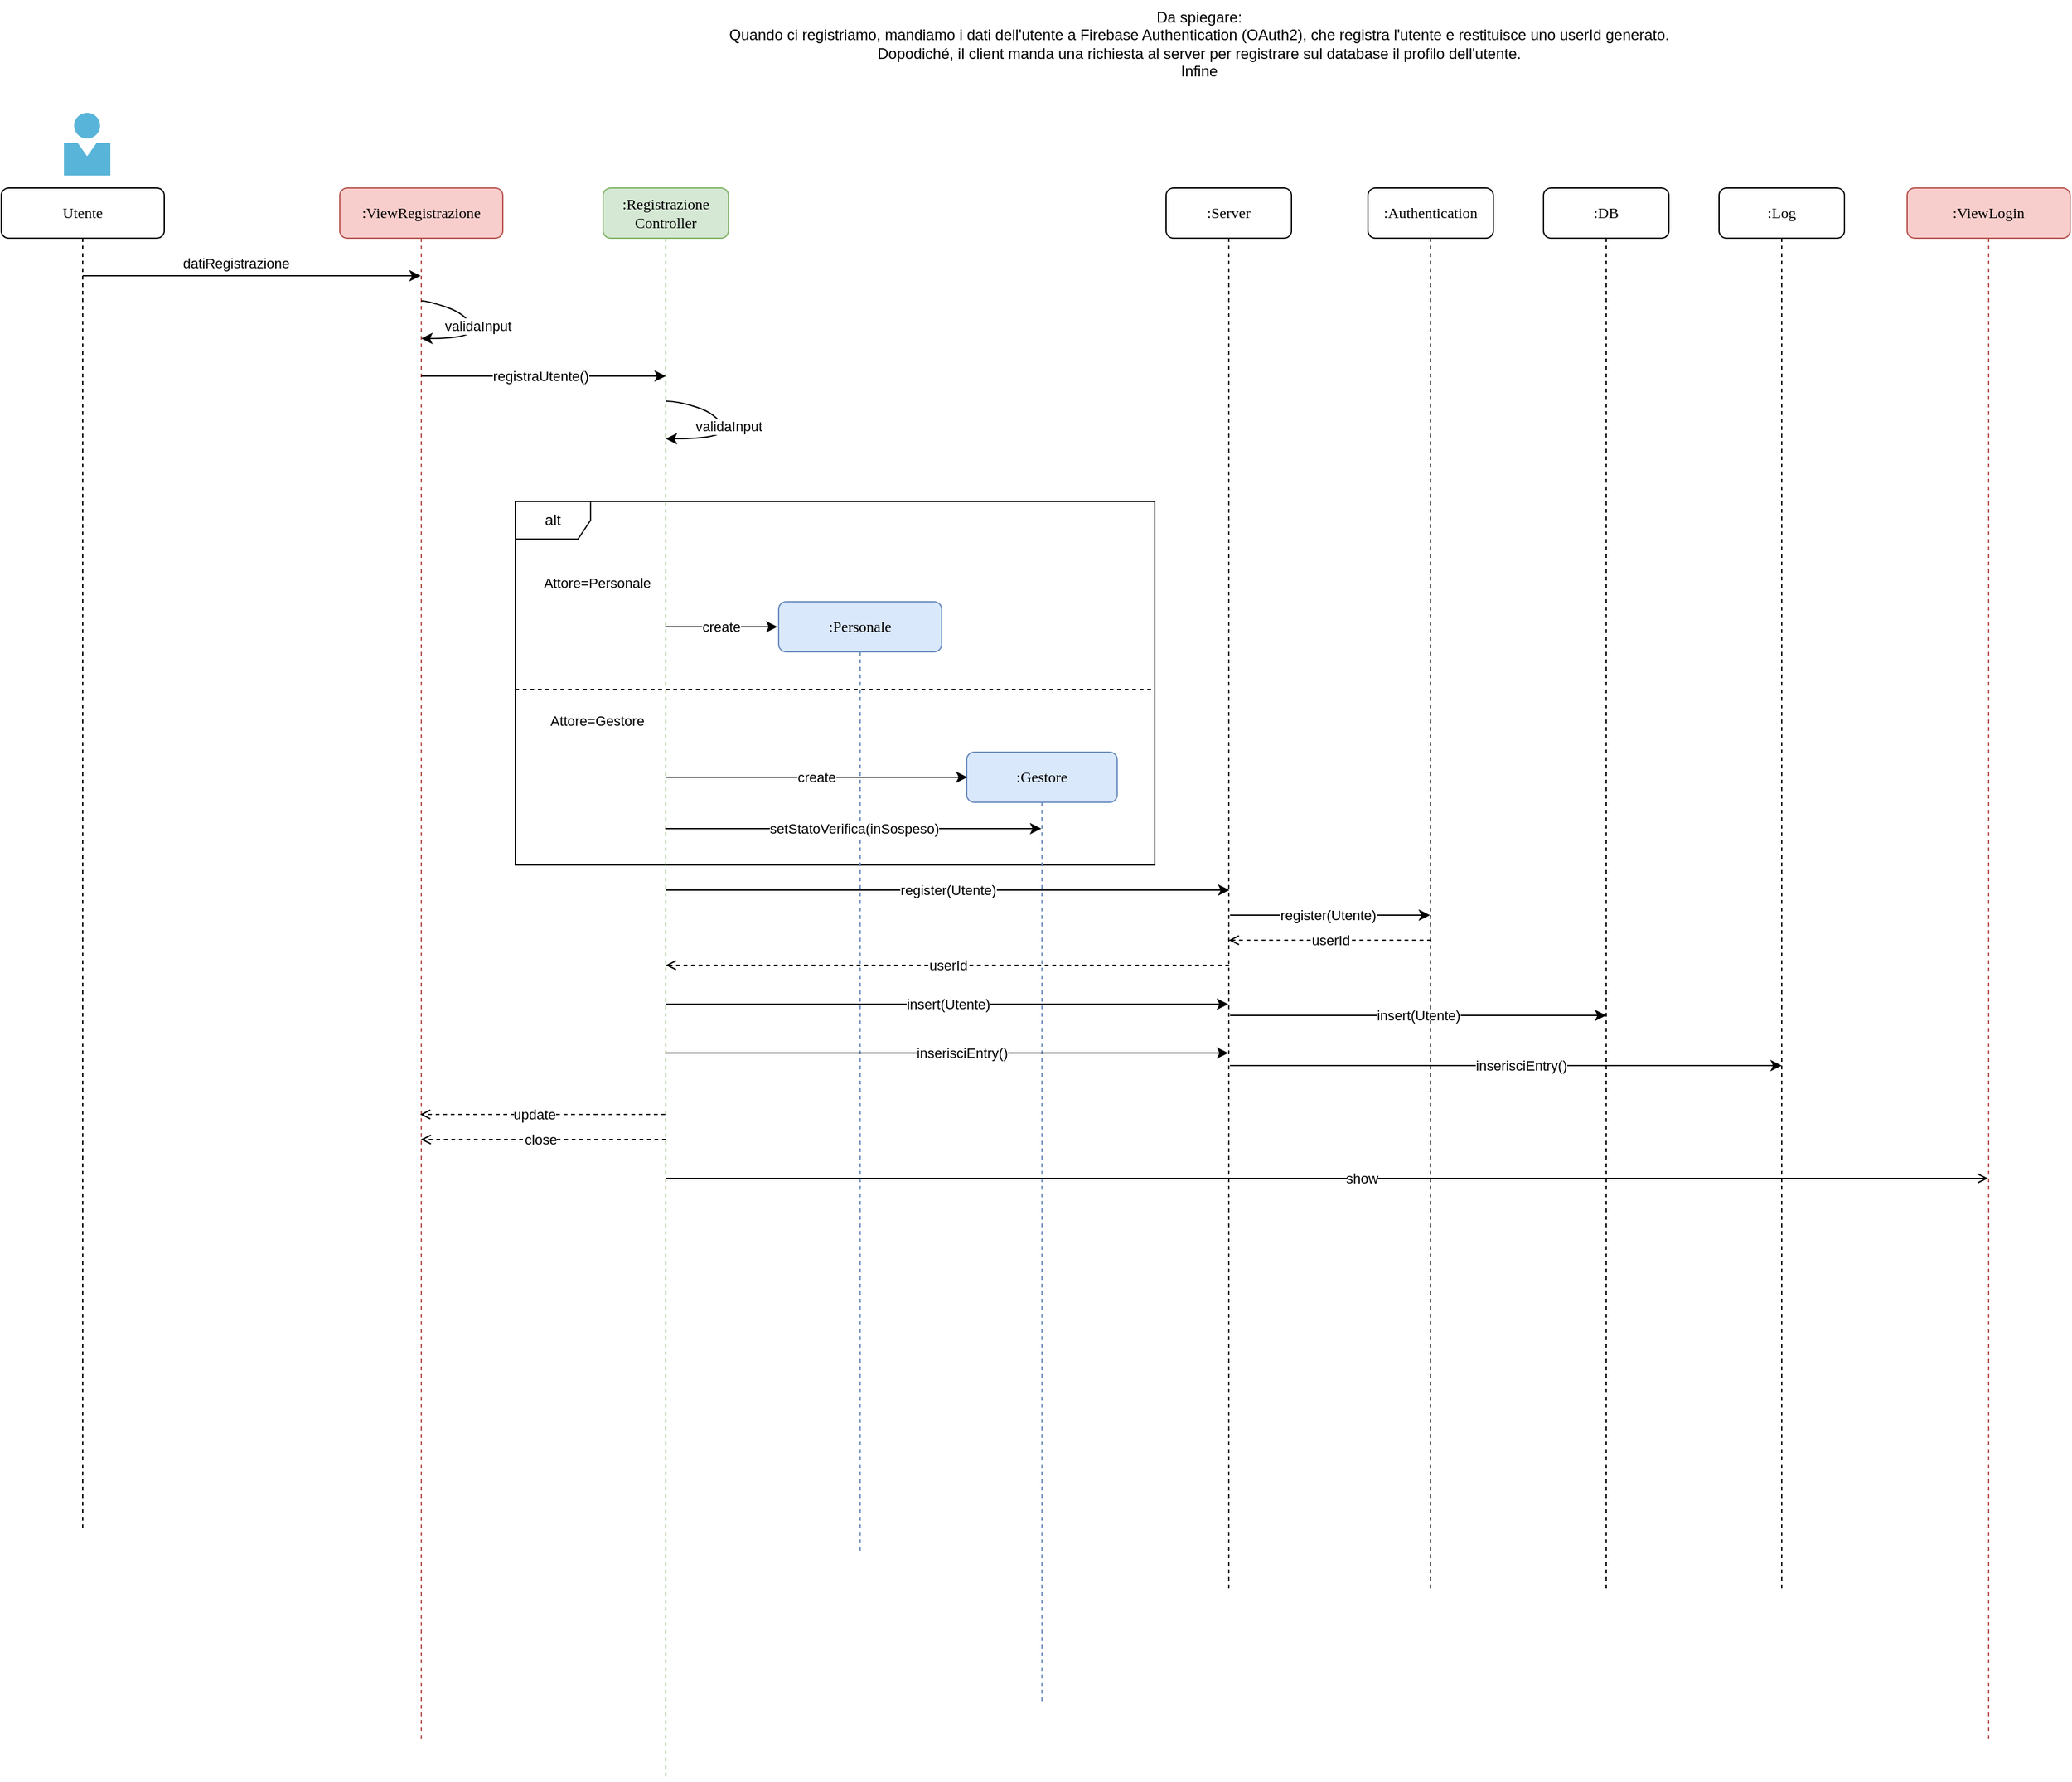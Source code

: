 <mxfile version="20.3.0" type="device" pages="7"><diagram name="Registrazione" id="13e1069c-82ec-6db2-03f1-153e76fe0fe0"><mxGraphModel dx="1882" dy="1389" grid="1" gridSize="10" guides="1" tooltips="1" connect="1" arrows="1" fold="1" page="1" pageScale="1" pageWidth="1100" pageHeight="850" background="none" math="0" shadow="0"><root><mxCell id="0"/><mxCell id="1" parent="0"/><mxCell id="Qp-qd9tEMsH3rxhV6Chx-1" value="alt" style="shape=umlFrame;whiteSpace=wrap;html=1;" parent="1" vertex="1"><mxGeometry x="240" y="330" width="510" height="290" as="geometry"/></mxCell><mxCell id="7baba1c4bc27f4b0-2" value=":Registrazione&lt;br&gt;Controller" style="shape=umlLifeline;perimeter=lifelinePerimeter;whiteSpace=wrap;html=1;container=1;collapsible=0;recursiveResize=0;outlineConnect=0;rounded=1;shadow=0;comic=0;labelBackgroundColor=none;strokeWidth=1;fontFamily=Verdana;fontSize=12;align=center;fillColor=#d5e8d4;strokeColor=#82b366;" parent="1" vertex="1"><mxGeometry x="310" y="80" width="100" height="1270" as="geometry"/></mxCell><mxCell id="uQmWABkNDigC2sRgKrDB-8" value="close" style="endArrow=open;html=1;rounded=0;dashed=1;endFill=0;" parent="7baba1c4bc27f4b0-2" edge="1"><mxGeometry x="0.023" width="50" height="50" relative="1" as="geometry"><mxPoint x="50" y="759" as="sourcePoint"/><mxPoint x="-145.429" y="759" as="targetPoint"/><mxPoint as="offset"/></mxGeometry></mxCell><mxCell id="7baba1c4bc27f4b0-5" value=":Gestore" style="shape=umlLifeline;perimeter=lifelinePerimeter;whiteSpace=wrap;html=1;container=1;collapsible=0;recursiveResize=0;outlineConnect=0;rounded=1;shadow=0;comic=0;labelBackgroundColor=none;strokeWidth=1;fontFamily=Verdana;fontSize=12;align=center;fillColor=#dae8fc;strokeColor=#6c8ebf;" parent="1" vertex="1"><mxGeometry x="600" y="530" width="120" height="760" as="geometry"/></mxCell><mxCell id="7baba1c4bc27f4b0-8" value=":ViewRegistrazione" style="shape=umlLifeline;perimeter=lifelinePerimeter;whiteSpace=wrap;html=1;container=1;collapsible=0;recursiveResize=0;outlineConnect=0;rounded=1;shadow=0;comic=0;labelBackgroundColor=none;strokeWidth=1;fontFamily=Verdana;fontSize=12;align=center;fillColor=#f8cecc;strokeColor=#b85450;size=40;" parent="1" vertex="1"><mxGeometry x="100" y="80" width="130" height="1240" as="geometry"/></mxCell><mxCell id="_3JYc5EG-wwluBzRSdGj-16" value="datiRegistrazione" style="endArrow=classic;html=1;rounded=0;labelBackgroundColor=#FFFFFF;fontFamily=Helvetica;fontSize=11;startArrow=none;startFill=0;" parent="1" source="HaZyZo4yb3wJlneduJ16-1" target="7baba1c4bc27f4b0-8" edge="1"><mxGeometry x="-0.094" y="10" width="50" height="50" relative="1" as="geometry"><mxPoint x="10" y="150" as="sourcePoint"/><mxPoint x="100" y="150" as="targetPoint"/><Array as="points"><mxPoint x="120" y="150"/></Array><mxPoint as="offset"/></mxGeometry></mxCell><mxCell id="HaZyZo4yb3wJlneduJ16-1" value="Utente" style="shape=umlLifeline;perimeter=lifelinePerimeter;whiteSpace=wrap;html=1;container=1;collapsible=0;recursiveResize=0;outlineConnect=0;rounded=1;shadow=0;comic=0;labelBackgroundColor=none;strokeWidth=1;fontFamily=Verdana;fontSize=12;align=center;size=40;" parent="1" vertex="1"><mxGeometry x="-170" y="80" width="130" height="1070" as="geometry"/></mxCell><mxCell id="rC48iDgmVEML_LQpYGde-1" value="" style="sketch=0;aspect=fixed;html=1;points=[];align=center;image;fontSize=12;image=img/lib/mscae/Person.svg;fontFamily=Helvetica;" parent="1" vertex="1"><mxGeometry x="-120" y="20" width="37" height="50" as="geometry"/></mxCell><mxCell id="rC48iDgmVEML_LQpYGde-2" value="validaInput" style="curved=1;endArrow=none;html=1;rounded=0;startArrow=classic;startFill=1;endFill=0;" parent="1" source="7baba1c4bc27f4b0-8" target="7baba1c4bc27f4b0-8" edge="1"><mxGeometry x="0.037" y="-4" width="50" height="50" relative="1" as="geometry"><mxPoint x="170" y="180" as="sourcePoint"/><mxPoint x="220" y="130" as="targetPoint"/><Array as="points"><mxPoint x="210" y="200"/><mxPoint x="200" y="180"/><mxPoint x="170" y="170"/></Array><mxPoint as="offset"/></mxGeometry></mxCell><mxCell id="rC48iDgmVEML_LQpYGde-4" value="registraUtente()" style="endArrow=classic;html=1;rounded=0;labelBackgroundColor=#FFFFFF;fontFamily=Helvetica;fontSize=11;startArrow=none;startFill=0;" parent="1" source="7baba1c4bc27f4b0-8" edge="1"><mxGeometry x="-0.025" width="50" height="50" relative="1" as="geometry"><mxPoint x="170" y="230" as="sourcePoint"/><mxPoint x="360" y="230" as="targetPoint"/><Array as="points"><mxPoint x="350" y="230"/></Array><mxPoint as="offset"/></mxGeometry></mxCell><mxCell id="rC48iDgmVEML_LQpYGde-5" value="validaInput" style="curved=1;endArrow=none;html=1;rounded=0;startArrow=classic;startFill=1;endFill=0;" parent="1" source="7baba1c4bc27f4b0-2" target="7baba1c4bc27f4b0-2" edge="1"><mxGeometry x="0.037" y="-4" width="50" height="50" relative="1" as="geometry"><mxPoint x="365.003" y="280" as="sourcePoint"/><mxPoint x="365.003" y="250" as="targetPoint"/><Array as="points"><mxPoint x="410.17" y="280"/><mxPoint x="400.17" y="260"/><mxPoint x="370.17" y="250"/></Array><mxPoint as="offset"/></mxGeometry></mxCell><mxCell id="Gj7SKQ_RnZ0rpCaeCKxv-1" value="Attore=Personale" style="text;html=1;align=center;verticalAlign=middle;resizable=0;points=[];autosize=1;strokeColor=none;fillColor=none;fontSize=11;fontFamily=Helvetica;" parent="1" vertex="1"><mxGeometry x="250" y="380" width="110" height="30" as="geometry"/></mxCell><mxCell id="Gj7SKQ_RnZ0rpCaeCKxv-2" value="create" style="endArrow=none;html=1;rounded=0;startArrow=classic;startFill=1;endFill=0;" parent="1" edge="1"><mxGeometry width="50" height="50" relative="1" as="geometry"><mxPoint x="449" y="430" as="sourcePoint"/><mxPoint x="359.5" y="430" as="targetPoint"/></mxGeometry></mxCell><mxCell id="7baba1c4bc27f4b0-4" value=":Personale" style="shape=umlLifeline;perimeter=lifelinePerimeter;whiteSpace=wrap;html=1;container=0;collapsible=0;recursiveResize=0;outlineConnect=0;rounded=1;shadow=0;comic=0;labelBackgroundColor=none;strokeWidth=1;fontFamily=Verdana;fontSize=12;align=center;fillColor=#dae8fc;strokeColor=#6c8ebf;" parent="1" vertex="1"><mxGeometry x="450" y="410" width="130" height="760" as="geometry"/></mxCell><mxCell id="bXiD9PXFuTm3DyJLxh5l-1" value="" style="endArrow=none;dashed=1;html=1;rounded=0;labelBackgroundColor=#FFFFFF;fontFamily=Helvetica;fontSize=11;" parent="1" edge="1"><mxGeometry width="50" height="50" relative="1" as="geometry"><mxPoint x="240" y="480" as="sourcePoint"/><mxPoint x="750" y="480" as="targetPoint"/></mxGeometry></mxCell><mxCell id="bXiD9PXFuTm3DyJLxh5l-2" value="Attore=Gestore" style="text;html=1;align=center;verticalAlign=middle;resizable=0;points=[];autosize=1;strokeColor=none;fillColor=none;fontSize=11;fontFamily=Helvetica;" parent="1" vertex="1"><mxGeometry x="255" y="490" width="100" height="30" as="geometry"/></mxCell><mxCell id="bXiD9PXFuTm3DyJLxh5l-3" value="create" style="endArrow=none;html=1;rounded=0;startArrow=classic;startFill=1;endFill=0;" parent="1" target="7baba1c4bc27f4b0-2" edge="1"><mxGeometry width="50" height="50" relative="1" as="geometry"><mxPoint x="600.5" y="550" as="sourcePoint"/><mxPoint x="491" y="550" as="targetPoint"/></mxGeometry></mxCell><mxCell id="bXiD9PXFuTm3DyJLxh5l-4" value=":DB" style="shape=umlLifeline;perimeter=lifelinePerimeter;whiteSpace=wrap;html=1;container=1;collapsible=0;recursiveResize=0;outlineConnect=0;rounded=1;shadow=0;comic=0;labelBackgroundColor=none;strokeWidth=1;fontFamily=Verdana;fontSize=12;align=center;" parent="1" vertex="1"><mxGeometry x="1060" y="80" width="100" height="1120" as="geometry"/></mxCell><mxCell id="mE_2RjCHZyKgiDmwxVmL-9" value="register(Utente)" style="endArrow=classic;html=1;rounded=0;" parent="bXiD9PXFuTm3DyJLxh5l-4" target="mE_2RjCHZyKgiDmwxVmL-3" edge="1"><mxGeometry x="-0.021" width="50" height="50" relative="1" as="geometry"><mxPoint x="-250" y="580" as="sourcePoint"/><mxPoint x="199.5" y="580" as="targetPoint"/><mxPoint as="offset"/></mxGeometry></mxCell><mxCell id="mE_2RjCHZyKgiDmwxVmL-11" value="insert(Utente)" style="endArrow=classic;html=1;rounded=0;" parent="bXiD9PXFuTm3DyJLxh5l-4" edge="1"><mxGeometry width="50" height="50" relative="1" as="geometry"><mxPoint x="-250" y="660" as="sourcePoint"/><mxPoint x="50" y="660" as="targetPoint"/></mxGeometry></mxCell><mxCell id="uQmWABkNDigC2sRgKrDB-1" value="userId" style="endArrow=none;html=1;rounded=0;startArrow=open;startFill=0;endFill=0;dashed=1;" parent="1" edge="1"><mxGeometry width="50" height="50" relative="1" as="geometry"><mxPoint x="360" y="700" as="sourcePoint"/><mxPoint x="809.5" y="700" as="targetPoint"/></mxGeometry></mxCell><mxCell id="uQmWABkNDigC2sRgKrDB-2" value="register(Utente)" style="endArrow=classic;html=1;rounded=0;" parent="1" edge="1"><mxGeometry width="50" height="50" relative="1" as="geometry"><mxPoint x="360" y="640" as="sourcePoint"/><mxPoint x="809.5" y="640" as="targetPoint"/></mxGeometry></mxCell><mxCell id="uQmWABkNDigC2sRgKrDB-4" value=":Log" style="shape=umlLifeline;perimeter=lifelinePerimeter;whiteSpace=wrap;html=1;container=1;collapsible=0;recursiveResize=0;outlineConnect=0;rounded=1;shadow=0;comic=0;labelBackgroundColor=none;strokeWidth=1;fontFamily=Verdana;fontSize=12;align=center;" parent="1" vertex="1"><mxGeometry x="1200" y="80" width="100" height="1120" as="geometry"/></mxCell><mxCell id="uQmWABkNDigC2sRgKrDB-5" value="inserisciEntry()" style="endArrow=classic;html=1;rounded=0;" parent="1" edge="1"><mxGeometry x="0.052" width="50" height="50" relative="1" as="geometry"><mxPoint x="360" y="770" as="sourcePoint"/><mxPoint x="808.5" y="770" as="targetPoint"/><mxPoint as="offset"/></mxGeometry></mxCell><mxCell id="uQmWABkNDigC2sRgKrDB-6" value="" style="endArrow=open;html=1;rounded=0;dashed=1;endFill=0;" parent="1" edge="1"><mxGeometry width="50" height="50" relative="1" as="geometry"><mxPoint x="359.5" y="819" as="sourcePoint"/><mxPoint x="164.071" y="819" as="targetPoint"/></mxGeometry></mxCell><mxCell id="uQmWABkNDigC2sRgKrDB-7" value="update" style="edgeLabel;html=1;align=center;verticalAlign=middle;resizable=0;points=[];" parent="uQmWABkNDigC2sRgKrDB-6" vertex="1" connectable="0"><mxGeometry x="0.256" relative="1" as="geometry"><mxPoint x="18" as="offset"/></mxGeometry></mxCell><mxCell id="uQmWABkNDigC2sRgKrDB-10" value=":ViewLogin" style="shape=umlLifeline;perimeter=lifelinePerimeter;whiteSpace=wrap;html=1;container=1;collapsible=0;recursiveResize=0;outlineConnect=0;rounded=1;shadow=0;comic=0;labelBackgroundColor=none;strokeWidth=1;fontFamily=Verdana;fontSize=12;align=center;fillColor=#f8cecc;strokeColor=#b85450;size=40;" parent="1" vertex="1"><mxGeometry x="1350" y="80" width="130" height="1240" as="geometry"/></mxCell><mxCell id="mE_2RjCHZyKgiDmwxVmL-3" value=":Authentication" style="shape=umlLifeline;perimeter=lifelinePerimeter;whiteSpace=wrap;html=1;container=1;collapsible=0;recursiveResize=0;outlineConnect=0;rounded=1;shadow=0;comic=0;labelBackgroundColor=none;strokeWidth=1;fontFamily=Verdana;fontSize=12;align=center;" parent="1" vertex="1"><mxGeometry x="920" y="80" width="100" height="1120" as="geometry"/></mxCell><mxCell id="mE_2RjCHZyKgiDmwxVmL-10" value="userId" style="endArrow=none;html=1;rounded=0;startArrow=open;startFill=0;endFill=0;dashed=1;" parent="mE_2RjCHZyKgiDmwxVmL-3" source="mE_2RjCHZyKgiDmwxVmL-8" edge="1"><mxGeometry width="50" height="50" relative="1" as="geometry"><mxPoint x="-400" y="600" as="sourcePoint"/><mxPoint x="49.5" y="600" as="targetPoint"/></mxGeometry></mxCell><mxCell id="mE_2RjCHZyKgiDmwxVmL-4" value="insert(Utente)" style="endArrow=classic;html=1;rounded=0;" parent="1" edge="1"><mxGeometry width="50" height="50" relative="1" as="geometry"><mxPoint x="360" y="731" as="sourcePoint"/><mxPoint x="808.5" y="731" as="targetPoint"/></mxGeometry></mxCell><mxCell id="mE_2RjCHZyKgiDmwxVmL-5" value="Da spiegare:&lt;br&gt;Quando ci registriamo, mandiamo i dati dell'utente a Firebase Authentication (OAuth2), che registra l'utente e restituisce uno userId generato.&lt;br&gt;Dopodiché, il client manda una richiesta al server per registrare sul database il profilo dell'utente.&lt;br&gt;Infine" style="text;html=1;align=center;verticalAlign=middle;resizable=0;points=[];autosize=1;strokeColor=none;fillColor=none;" parent="1" vertex="1"><mxGeometry x="400" y="-70" width="770" height="70" as="geometry"/></mxCell><mxCell id="mE_2RjCHZyKgiDmwxVmL-8" value=":Server" style="shape=umlLifeline;perimeter=lifelinePerimeter;whiteSpace=wrap;html=1;container=1;collapsible=0;recursiveResize=0;outlineConnect=0;rounded=1;shadow=0;comic=0;labelBackgroundColor=none;strokeWidth=1;fontFamily=Verdana;fontSize=12;align=center;" parent="1" vertex="1"><mxGeometry x="759" y="80" width="100" height="1120" as="geometry"/></mxCell><mxCell id="mE_2RjCHZyKgiDmwxVmL-12" value="inserisciEntry()" style="endArrow=classic;html=1;rounded=0;" parent="1" edge="1"><mxGeometry x="0.052" width="50" height="50" relative="1" as="geometry"><mxPoint x="810" y="780" as="sourcePoint"/><mxPoint x="1250" y="780" as="targetPoint"/><mxPoint as="offset"/></mxGeometry></mxCell><mxCell id="mE_2RjCHZyKgiDmwxVmL-15" value="show" style="endArrow=open;html=1;rounded=0;endFill=0;" parent="1" target="uQmWABkNDigC2sRgKrDB-10" edge="1"><mxGeometry x="0.052" width="50" height="50" relative="1" as="geometry"><mxPoint x="360" y="870" as="sourcePoint"/><mxPoint x="808.5" y="870" as="targetPoint"/><mxPoint as="offset"/></mxGeometry></mxCell><mxCell id="VB38Relj4I69oqixK09r-1" value="setStatoVerifica(inSospeso)" style="endArrow=none;html=1;rounded=0;startArrow=classic;startFill=1;endFill=0;" edge="1" parent="1" source="7baba1c4bc27f4b0-5"><mxGeometry width="50" height="50" relative="1" as="geometry"><mxPoint x="600.5" y="591" as="sourcePoint"/><mxPoint x="359.5" y="591" as="targetPoint"/><Array as="points"><mxPoint x="520" y="591"/></Array></mxGeometry></mxCell></root></mxGraphModel></diagram><diagram id="6aB9CORU32uBYQYQCs-L" name="Login"><mxGraphModel dx="782" dy="539" grid="1" gridSize="10" guides="1" tooltips="1" connect="1" arrows="1" fold="1" page="1" pageScale="1" pageWidth="827" pageHeight="1169" math="0" shadow="0"><root><mxCell id="0"/><mxCell id="1" parent="0"/><mxCell id="RguAJDUYk91SnPIHC0iQ-1" value="alt" style="shape=umlFrame;whiteSpace=wrap;html=1;strokeColor=#CC99FF;" parent="1" vertex="1"><mxGeometry x="350" y="444" width="1200" height="205" as="geometry"/></mxCell><mxCell id="aYWc7RLOCJ8eXEWVeOva-1" value=":LoginController" style="shape=umlLifeline;perimeter=lifelinePerimeter;whiteSpace=wrap;html=1;container=1;collapsible=0;recursiveResize=0;outlineConnect=0;rounded=1;shadow=0;comic=0;labelBackgroundColor=none;strokeWidth=1;fontFamily=Verdana;fontSize=12;align=center;fillColor=#d5e8d4;strokeColor=#82b366;" parent="1" vertex="1"><mxGeometry x="375" y="80" width="100" height="590" as="geometry"/></mxCell><mxCell id="aYWc7RLOCJ8eXEWVeOva-7" value=":Home&lt;br&gt;GestionePersonale" style="shape=umlLifeline;perimeter=lifelinePerimeter;whiteSpace=wrap;html=1;container=1;collapsible=0;recursiveResize=0;outlineConnect=0;rounded=1;shadow=0;comic=0;labelBackgroundColor=none;strokeWidth=1;fontFamily=Verdana;fontSize=12;align=center;fillColor=#f8cecc;strokeColor=#b85450;" parent="1" vertex="1"><mxGeometry x="1160" y="80" width="135" height="590" as="geometry"/></mxCell><mxCell id="aYWc7RLOCJ8eXEWVeOva-8" value=":Home&lt;br&gt;GestioneAttività" style="shape=umlLifeline;perimeter=lifelinePerimeter;whiteSpace=wrap;html=1;container=1;collapsible=0;recursiveResize=0;outlineConnect=0;rounded=1;shadow=0;comic=0;labelBackgroundColor=none;strokeWidth=1;fontFamily=Verdana;fontSize=12;align=center;fillColor=#f8cecc;strokeColor=#b85450;" parent="1" vertex="1"><mxGeometry x="1320" y="80" width="120" height="590" as="geometry"/></mxCell><mxCell id="aYWc7RLOCJ8eXEWVeOva-9" value=":Home&lt;br&gt;GestioneAssistenza" style="shape=umlLifeline;perimeter=lifelinePerimeter;whiteSpace=wrap;html=1;container=1;collapsible=0;recursiveResize=0;outlineConnect=0;rounded=1;shadow=0;comic=0;labelBackgroundColor=none;strokeWidth=1;fontFamily=Verdana;fontSize=12;align=center;fillColor=#f8cecc;strokeColor=#b85450;" parent="1" vertex="1"><mxGeometry x="1470" y="80" width="130" height="580" as="geometry"/></mxCell><mxCell id="aYWc7RLOCJ8eXEWVeOva-10" value=":ViewLogin" style="shape=umlLifeline;perimeter=lifelinePerimeter;whiteSpace=wrap;html=1;container=1;collapsible=0;recursiveResize=0;outlineConnect=0;rounded=1;shadow=0;comic=0;labelBackgroundColor=none;strokeWidth=1;fontFamily=Verdana;fontSize=12;align=center;fillColor=#f8cecc;strokeColor=#b85450;size=40;" parent="1" vertex="1"><mxGeometry x="165" y="80" width="130" height="580" as="geometry"/></mxCell><mxCell id="aYWc7RLOCJ8eXEWVeOva-12" value="&lt;font style=&quot;font-size: 11px; background-color: rgb(255, 255, 255);&quot; face=&quot;Helvetica&quot;&gt;verificaCredenziali()&lt;/font&gt;" style="html=1;verticalAlign=bottom;endArrow=block;labelBackgroundColor=none;fontFamily=Verdana;fontSize=12;edgeStyle=elbowEdgeStyle;elbow=vertical;rounded=0;" parent="1" edge="1"><mxGeometry x="-0.027" y="-10" relative="1" as="geometry"><mxPoint x="235" y="220" as="sourcePoint"/><mxPoint x="420" y="220" as="targetPoint"/><Array as="points"><mxPoint x="345" y="220"/></Array><mxPoint as="offset"/></mxGeometry></mxCell><mxCell id="aYWc7RLOCJ8eXEWVeOva-20" value="show()" style="endArrow=classic;html=1;rounded=0;labelBackgroundColor=#FFFFFF;fontFamily=Helvetica;fontSize=11;startArrow=none;startFill=0;" parent="1" target="aYWc7RLOCJ8eXEWVeOva-10" edge="1"><mxGeometry x="-0.159" width="50" height="50" relative="1" as="geometry"><mxPoint x="75" y="150" as="sourcePoint"/><mxPoint x="165" y="150" as="targetPoint"/><Array as="points"><mxPoint x="185" y="150"/></Array><mxPoint as="offset"/></mxGeometry></mxCell><mxCell id="aYWc7RLOCJ8eXEWVeOva-21" value="show()" style="endArrow=classic;html=1;rounded=0;labelBackgroundColor=#FFFFFF;fontFamily=Helvetica;fontSize=11;" parent="1" edge="1"><mxGeometry width="50" height="50" relative="1" as="geometry"><mxPoint x="424.5" y="492" as="sourcePoint"/><mxPoint x="1227" y="492" as="targetPoint"/><Array as="points"><mxPoint x="540" y="492"/></Array></mxGeometry></mxCell><mxCell id="aYWc7RLOCJ8eXEWVeOva-22" value="show()" style="endArrow=classic;html=1;rounded=0;labelBackgroundColor=#FFFFFF;fontFamily=Helvetica;fontSize=11;" parent="1" edge="1"><mxGeometry width="50" height="50" relative="1" as="geometry"><mxPoint x="424.759" y="545" as="sourcePoint"/><mxPoint x="1379.5" y="545" as="targetPoint"/><Array as="points"><mxPoint x="545.68" y="545"/></Array></mxGeometry></mxCell><mxCell id="aYWc7RLOCJ8eXEWVeOva-23" value="show()" style="endArrow=classic;html=1;rounded=0;labelBackgroundColor=#FFFFFF;fontFamily=Helvetica;fontSize=11;" parent="1" edge="1"><mxGeometry width="50" height="50" relative="1" as="geometry"><mxPoint x="424.759" y="595" as="sourcePoint"/><mxPoint x="1534.5" y="595" as="targetPoint"/><Array as="points"><mxPoint x="535.68" y="595"/></Array></mxGeometry></mxCell><mxCell id="aYWc7RLOCJ8eXEWVeOva-24" value="ruolo=Personale" style="text;html=1;align=center;verticalAlign=middle;resizable=0;points=[];autosize=1;strokeColor=none;fillColor=none;fontSize=11;fontFamily=Helvetica;" parent="1" vertex="1"><mxGeometry x="430" y="465" width="100" height="30" as="geometry"/></mxCell><mxCell id="aYWc7RLOCJ8eXEWVeOva-25" value="ruolo=Gestore" style="text;html=1;align=center;verticalAlign=middle;resizable=0;points=[];autosize=1;strokeColor=none;fillColor=none;fontSize=11;fontFamily=Helvetica;" parent="1" vertex="1"><mxGeometry x="435" y="505" width="90" height="30" as="geometry"/></mxCell><mxCell id="aYWc7RLOCJ8eXEWVeOva-26" value="ruolo=Assistenza" style="text;html=1;align=center;verticalAlign=middle;resizable=0;points=[];autosize=1;strokeColor=none;fillColor=none;fontSize=11;fontFamily=Helvetica;" parent="1" vertex="1"><mxGeometry x="425" y="560" width="110" height="30" as="geometry"/></mxCell><mxCell id="MGjUu69rBf5I3E0NUgV5-1" value="" style="endArrow=none;dashed=1;html=1;rounded=0;exitX=0.003;exitY=0.328;exitDx=0;exitDy=0;exitPerimeter=0;entryX=1.001;entryY=0.308;entryDx=0;entryDy=0;entryPerimeter=0;" parent="1" target="RguAJDUYk91SnPIHC0iQ-1" edge="1"><mxGeometry width="50" height="50" relative="1" as="geometry"><mxPoint x="350.77" y="509.04" as="sourcePoint"/><mxPoint x="1310" y="507" as="targetPoint"/></mxGeometry></mxCell><mxCell id="MGjUu69rBf5I3E0NUgV5-2" value="" style="endArrow=none;dashed=1;html=1;rounded=0;exitX=-0.002;exitY=0.665;exitDx=0;exitDy=0;exitPerimeter=0;entryX=0.999;entryY=0.585;entryDx=0;entryDy=0;entryPerimeter=0;" parent="1" target="RguAJDUYk91SnPIHC0iQ-1" edge="1"><mxGeometry width="50" height="50" relative="1" as="geometry"><mxPoint x="349.82" y="564.7" as="sourcePoint"/><mxPoint x="940.41" y="564.7" as="targetPoint"/></mxGeometry></mxCell><mxCell id="JwBieoG3kiibjYGyZuFh-1" value="Utente" style="shape=umlLifeline;perimeter=lifelinePerimeter;whiteSpace=wrap;html=1;container=1;collapsible=0;recursiveResize=0;outlineConnect=0;rounded=1;shadow=0;comic=0;labelBackgroundColor=none;strokeWidth=1;fontFamily=Verdana;fontSize=12;align=center;size=40;" parent="1" vertex="1"><mxGeometry x="10" y="80" width="130" height="580" as="geometry"/></mxCell><mxCell id="JwBieoG3kiibjYGyZuFh-2" value="" style="sketch=0;aspect=fixed;html=1;points=[];align=center;image;fontSize=12;image=img/lib/mscae/Person.svg;fontFamily=Helvetica;" parent="1" vertex="1"><mxGeometry x="60" y="20" width="37" height="50" as="geometry"/></mxCell><mxCell id="JwBieoG3kiibjYGyZuFh-3" value="login()" style="endArrow=classic;html=1;rounded=0;labelBackgroundColor=#FFFFFF;fontFamily=Helvetica;fontSize=11;startArrow=none;startFill=0;" parent="1" edge="1"><mxGeometry x="-0.159" width="50" height="50" relative="1" as="geometry"><mxPoint x="75" y="170" as="sourcePoint"/><mxPoint x="230" y="170" as="targetPoint"/><Array as="points"><mxPoint x="190" y="170"/></Array><mxPoint as="offset"/></mxGeometry></mxCell><mxCell id="JwBieoG3kiibjYGyZuFh-4" value="login()" style="endArrow=classic;html=1;rounded=0;labelBackgroundColor=#FFFFFF;fontFamily=Helvetica;fontSize=11;startArrow=none;startFill=0;" parent="1" edge="1"><mxGeometry x="-0.159" width="50" height="50" relative="1" as="geometry"><mxPoint x="230" y="185" as="sourcePoint"/><mxPoint x="424.5" y="185" as="targetPoint"/><Array as="points"><mxPoint x="345" y="185"/></Array><mxPoint as="offset"/></mxGeometry></mxCell><mxCell id="aYWc7RLOCJ8eXEWVeOva-14" value="&lt;font style=&quot;font-size: 11px; background-color: rgb(255, 255, 255);&quot; face=&quot;Helvetica&quot;&gt;validaInput()&lt;/font&gt;" style="html=1;verticalAlign=bottom;endArrow=block;labelBackgroundColor=none;fontFamily=Verdana;fontSize=12;edgeStyle=orthogonalEdgeStyle;elbow=vertical;rounded=0;curved=1;" parent="1" source="aYWc7RLOCJ8eXEWVeOva-1" target="aYWc7RLOCJ8eXEWVeOva-1" edge="1"><mxGeometry x="0.058" y="-10" relative="1" as="geometry"><mxPoint x="429.67" y="227.4" as="sourcePoint"/><mxPoint x="434.51" y="282.9" as="targetPoint"/><Array as="points"><mxPoint x="510" y="227"/><mxPoint x="510" y="280"/></Array><mxPoint y="1" as="offset"/></mxGeometry></mxCell><mxCell id="SGvGVdOGCeB1h0spK9CK-2" value=":DB" style="shape=umlLifeline;perimeter=lifelinePerimeter;whiteSpace=wrap;html=1;container=1;collapsible=0;recursiveResize=0;outlineConnect=0;rounded=1;shadow=0;comic=0;labelBackgroundColor=none;strokeWidth=1;fontFamily=Verdana;fontSize=12;align=center;size=40;" parent="1" vertex="1"><mxGeometry x="800" y="80" width="130" height="580" as="geometry"/></mxCell><mxCell id="SGvGVdOGCeB1h0spK9CK-3" value=":Log" style="shape=umlLifeline;perimeter=lifelinePerimeter;whiteSpace=wrap;html=1;container=1;collapsible=0;recursiveResize=0;outlineConnect=0;rounded=1;shadow=0;comic=0;labelBackgroundColor=none;strokeWidth=1;fontFamily=Verdana;fontSize=12;align=center;size=40;" parent="1" vertex="1"><mxGeometry x="980" y="80" width="130" height="580" as="geometry"/></mxCell><mxCell id="SGvGVdOGCeB1h0spK9CK-6" value="user" style="endArrow=open;html=1;rounded=0;dashed=1;endFill=0;" parent="1" edge="1"><mxGeometry width="50" height="50" relative="1" as="geometry"><mxPoint x="569.5" y="360" as="sourcePoint"/><mxPoint x="424.25" y="360" as="targetPoint"/></mxGeometry></mxCell><mxCell id="aze9z9JtvnWxxkjEwi_I-4" value="close" style="endArrow=open;html=1;rounded=0;dashed=1;endFill=0;" parent="1" edge="1"><mxGeometry width="50" height="50" relative="1" as="geometry"><mxPoint x="424.5" y="480" as="sourcePoint"/><mxPoint x="229.25" y="480" as="targetPoint"/></mxGeometry></mxCell><mxCell id="aze9z9JtvnWxxkjEwi_I-5" value="close" style="endArrow=open;html=1;rounded=0;dashed=1;endFill=0;" parent="1" edge="1"><mxGeometry width="50" height="50" relative="1" as="geometry"><mxPoint x="424.5" y="527" as="sourcePoint"/><mxPoint x="229.25" y="527" as="targetPoint"/></mxGeometry></mxCell><mxCell id="aze9z9JtvnWxxkjEwi_I-6" value="close" style="endArrow=open;html=1;rounded=0;dashed=1;endFill=0;" parent="1" edge="1"><mxGeometry width="50" height="50" relative="1" as="geometry"><mxPoint x="424.5" y="574.0" as="sourcePoint"/><mxPoint x="229.25" y="574.0" as="targetPoint"/></mxGeometry></mxCell><mxCell id="AJv0XQLIvFw9RZiLyOHN-1" value=":Authentication" style="shape=umlLifeline;perimeter=lifelinePerimeter;whiteSpace=wrap;html=1;container=1;collapsible=0;recursiveResize=0;outlineConnect=0;rounded=1;shadow=0;comic=0;labelBackgroundColor=none;strokeWidth=1;fontFamily=Verdana;fontSize=12;align=center;" parent="1" vertex="1"><mxGeometry x="661" y="80" width="100" height="580" as="geometry"/></mxCell><mxCell id="AJv0XQLIvFw9RZiLyOHN-4" value="&lt;font style=&quot;font-size: 11px; background-color: rgb(255, 255, 255);&quot; face=&quot;Helvetica&quot;&gt;verificaCredenziali&lt;/font&gt;" style="html=1;verticalAlign=bottom;endArrow=block;labelBackgroundColor=none;fontFamily=Verdana;fontSize=12;elbow=vertical;rounded=0;" parent="AJv0XQLIvFw9RZiLyOHN-1" edge="1"><mxGeometry relative="1" as="geometry"><mxPoint x="-91" y="240" as="sourcePoint"/><mxPoint x="49" y="240" as="targetPoint"/><mxPoint as="offset"/></mxGeometry></mxCell><mxCell id="AJv0XQLIvFw9RZiLyOHN-5" value="user" style="endArrow=open;html=1;rounded=0;dashed=1;endFill=0;" parent="AJv0XQLIvFw9RZiLyOHN-1" edge="1"><mxGeometry width="50" height="50" relative="1" as="geometry"><mxPoint x="49" y="260" as="sourcePoint"/><mxPoint x="-91.0" y="260" as="targetPoint"/><Array as="points"><mxPoint x="-21" y="260"/></Array></mxGeometry></mxCell><mxCell id="AJv0XQLIvFw9RZiLyOHN-3" value=":Server" style="shape=umlLifeline;perimeter=lifelinePerimeter;whiteSpace=wrap;html=1;container=1;collapsible=0;recursiveResize=0;outlineConnect=0;rounded=1;shadow=0;comic=0;labelBackgroundColor=none;strokeWidth=1;fontFamily=Verdana;fontSize=12;align=center;" parent="1" vertex="1"><mxGeometry x="520" y="80" width="100" height="580" as="geometry"/></mxCell><mxCell id="SGvGVdOGCeB1h0spK9CK-4" value="&lt;font style=&quot;font-size: 11px; background-color: rgb(255, 255, 255);&quot; face=&quot;Helvetica&quot;&gt;verificaCredenziali()&lt;/font&gt;" style="html=1;verticalAlign=bottom;endArrow=block;labelBackgroundColor=none;fontFamily=Verdana;fontSize=12;elbow=vertical;rounded=0;" parent="1" edge="1"><mxGeometry x="0.041" y="-1" relative="1" as="geometry"><mxPoint x="424.5" y="299" as="sourcePoint"/><mxPoint x="569.5" y="299" as="targetPoint"/><mxPoint as="offset"/></mxGeometry></mxCell><mxCell id="aze9z9JtvnWxxkjEwi_I-3" value="&lt;font style=&quot;font-size: 11px; background-color: rgb(255, 255, 255);&quot; face=&quot;Helvetica&quot;&gt;inserisciEntry()&lt;/font&gt;" style="html=1;verticalAlign=bottom;endArrow=block;labelBackgroundColor=none;fontFamily=Verdana;fontSize=12;edgeStyle=elbowEdgeStyle;elbow=vertical;rounded=0;" parent="1" edge="1"><mxGeometry x="-0.027" y="-10" relative="1" as="geometry"><mxPoint x="569.324" y="379" as="sourcePoint"/><mxPoint x="1044.5" y="379" as="targetPoint"/><Array as="points"><mxPoint x="805" y="379"/></Array><mxPoint as="offset"/></mxGeometry></mxCell></root></mxGraphModel></diagram><diagram id="pE-POTZH7RTF04I4F6tF" name="Cliente"><mxGraphModel dx="1203" dy="829" grid="1" gridSize="10" guides="1" tooltips="1" connect="1" arrows="1" fold="1" page="1" pageScale="1" pageWidth="827" pageHeight="1169" math="0" shadow="0"><root><mxCell id="0"/><mxCell id="1" parent="0"/><mxCell id="0VxfPDgypLHVEo5Mkc0--4" value="loop" style="shape=umlFrame;whiteSpace=wrap;html=1;fillColor=#f5f5f5;fontColor=#333333;strokeColor=#CCCCCC;" parent="1" vertex="1"><mxGeometry x="20" y="200" width="1920" height="868" as="geometry"/></mxCell><mxCell id="OFQ54osIbRinYbbnieqb-1" value="&lt;b&gt;alt&lt;/b&gt;" style="shape=umlFrame;whiteSpace=wrap;html=1;" parent="1" vertex="1"><mxGeometry x="40" y="253" width="1850" height="796" as="geometry"/></mxCell><mxCell id="_6C42C4cvIYMV8WEtk8k-6" value="loop" style="shape=umlFrame;whiteSpace=wrap;html=1;fillColor=#f5f5f5;fontColor=#333333;strokeColor=#CCCCCC;" parent="1" vertex="1"><mxGeometry x="600" y="363" width="830" height="220" as="geometry"/></mxCell><mxCell id="OlgzAizJLm9pv88o0hGP-1" value="alt" style="shape=umlFrame;whiteSpace=wrap;html=1;" parent="1" vertex="1"><mxGeometry x="670" y="370" width="740" height="190" as="geometry"/></mxCell><mxCell id="kCJt7Dvigvo4qZenlpbh-1" value="" style="sketch=0;aspect=fixed;html=1;points=[];align=center;image;fontSize=12;image=img/lib/mscae/Person.svg;fontFamily=Helvetica;" parent="1" vertex="1"><mxGeometry x="86.5" y="40" width="37" height="50" as="geometry"/></mxCell><mxCell id="lNES_8LNMnfCzcFUIq7t-1" value=":Home&lt;br&gt;GestioneCliente" style="shape=umlLifeline;perimeter=lifelinePerimeter;whiteSpace=wrap;html=1;container=1;collapsible=0;recursiveResize=0;outlineConnect=0;rounded=1;shadow=0;comic=0;labelBackgroundColor=none;strokeWidth=1;fontFamily=Verdana;fontSize=12;align=center;fillColor=#f8cecc;strokeColor=#b85450;" parent="1" vertex="1"><mxGeometry x="250" y="100" width="130" height="1070" as="geometry"/></mxCell><mxCell id="lNES_8LNMnfCzcFUIq7t-4" value=":GestioneCliente&lt;br&gt;Controller" style="shape=umlLifeline;perimeter=lifelinePerimeter;whiteSpace=wrap;html=1;container=1;collapsible=0;recursiveResize=0;outlineConnect=0;rounded=1;shadow=0;comic=0;labelBackgroundColor=none;strokeWidth=1;fontFamily=Verdana;fontSize=12;align=center;fillColor=#d5e8d4;strokeColor=#82b366;" parent="1" vertex="1"><mxGeometry x="590" y="100" width="170" height="1078" as="geometry"/></mxCell><mxCell id="OlgzAizJLm9pv88o0hGP-6" value="azione = inserisci portata" style="text;html=1;align=left;verticalAlign=middle;resizable=0;points=[];autosize=1;strokeColor=none;fillColor=none;" parent="lNES_8LNMnfCzcFUIq7t-4" vertex="1"><mxGeometry x="139.39" y="360" width="160" height="30" as="geometry"/></mxCell><mxCell id="OlgzAizJLm9pv88o0hGP-8" value="azione = modifica" style="text;html=1;align=left;verticalAlign=middle;resizable=0;points=[];autosize=1;strokeColor=none;fillColor=none;" parent="lNES_8LNMnfCzcFUIq7t-4" vertex="1"><mxGeometry x="139.39" y="400" width="120" height="30" as="geometry"/></mxCell><mxCell id="lNES_8LNMnfCzcFUIq7t-5" value=":ViewMenu" style="shape=umlLifeline;perimeter=lifelinePerimeter;whiteSpace=wrap;html=1;container=1;collapsible=0;recursiveResize=0;outlineConnect=0;rounded=1;shadow=0;comic=0;labelBackgroundColor=none;strokeWidth=1;fontFamily=Verdana;fontSize=12;align=center;fillColor=#f8cecc;strokeColor=#b85450;" parent="1" vertex="1"><mxGeometry x="810" y="100" width="120" height="660" as="geometry"/></mxCell><mxCell id="lNES_8LNMnfCzcFUIq7t-6" value=":GestioneOrdine&lt;br&gt;Controller" style="shape=umlLifeline;perimeter=lifelinePerimeter;whiteSpace=wrap;html=1;container=1;collapsible=0;recursiveResize=0;outlineConnect=0;rounded=1;shadow=0;comic=0;labelBackgroundColor=none;strokeWidth=1;fontFamily=Verdana;fontSize=12;align=center;fillColor=#d5e8d4;strokeColor=#82b366;" parent="1" vertex="1"><mxGeometry x="1120.0" y="100" width="130" height="660" as="geometry"/></mxCell><mxCell id="OlgzAizJLm9pv88o0hGP-15" value="setStatoOrdine()" style="endArrow=classic;html=1;rounded=0;" parent="lNES_8LNMnfCzcFUIq7t-6" edge="1"><mxGeometry width="50" height="50" relative="1" as="geometry"><mxPoint x="64.929" y="514" as="sourcePoint"/><mxPoint x="200.0" y="514" as="targetPoint"/></mxGeometry></mxCell><mxCell id="lNES_8LNMnfCzcFUIq7t-7" value="Cliente" style="shape=umlLifeline;perimeter=lifelinePerimeter;whiteSpace=wrap;html=1;container=1;collapsible=0;recursiveResize=0;outlineConnect=0;rounded=1;shadow=0;comic=0;labelBackgroundColor=none;strokeWidth=1;fontFamily=Verdana;fontSize=12;align=center;size=40;" parent="1" vertex="1"><mxGeometry x="40" y="100" width="130" height="1070" as="geometry"/></mxCell><mxCell id="niUU9bWRZXq5qwu9FPkK-3" value="&lt;font style=&quot;font-size: 11px; background-color: rgb(255, 255, 255);&quot; face=&quot;Helvetica&quot;&gt;show&lt;/font&gt;" style="html=1;verticalAlign=bottom;endArrow=block;labelBackgroundColor=none;fontFamily=Verdana;fontSize=12;elbow=vertical;rounded=0;" parent="lNES_8LNMnfCzcFUIq7t-7" target="lNES_8LNMnfCzcFUIq7t-1" edge="1"><mxGeometry x="-0.027" y="-10" relative="1" as="geometry"><mxPoint x="64.786" y="70" as="sourcePoint"/><mxPoint x="270" y="70" as="targetPoint"/><Array as="points"><mxPoint x="160" y="70"/></Array><mxPoint as="offset"/></mxGeometry></mxCell><mxCell id="gV-IcSshQNHfonS13RmQ-18" value=":View&lt;br&gt;PagamentoOrdine" style="shape=umlLifeline;perimeter=lifelinePerimeter;whiteSpace=wrap;html=1;container=1;collapsible=0;recursiveResize=0;outlineConnect=0;rounded=1;shadow=0;comic=0;labelBackgroundColor=none;strokeWidth=1;fontFamily=Verdana;fontSize=12;align=center;fillColor=#f8cecc;strokeColor=#b85450;" parent="1" vertex="1"><mxGeometry x="1100" y="650" width="120" height="360" as="geometry"/></mxCell><mxCell id="0VxfPDgypLHVEo5Mkc0--6" value=":Home&lt;br&gt;Ordine" style="shape=umlLifeline;perimeter=lifelinePerimeter;whiteSpace=wrap;html=1;container=1;collapsible=0;recursiveResize=0;outlineConnect=0;rounded=1;shadow=0;comic=0;labelBackgroundColor=none;strokeWidth=1;fontFamily=Verdana;fontSize=12;align=center;fillColor=#f8cecc;strokeColor=#b85450;" parent="1" vertex="1"><mxGeometry x="430" y="100" width="130" height="1070" as="geometry"/></mxCell><mxCell id="0VxfPDgypLHVEo5Mkc0--12" value="&lt;font style=&quot;font-size: 11px; background-color: rgb(255, 255, 255);&quot; face=&quot;Helvetica&quot;&gt;inserisciTavolo()&lt;/font&gt;" style="html=1;verticalAlign=bottom;endArrow=block;labelBackgroundColor=none;fontFamily=Verdana;fontSize=12;elbow=vertical;rounded=0;jumpStyle=arc;" parent="1" edge="1"><mxGeometry x="0.018" relative="1" as="geometry"><mxPoint x="870" y="390" as="sourcePoint"/><mxPoint x="1184.5" y="390" as="targetPoint"/><mxPoint as="offset"/><Array as="points"><mxPoint x="1005" y="390"/></Array></mxGeometry></mxCell><mxCell id="0VxfPDgypLHVEo5Mkc0--8" value="&lt;font style=&quot;font-size: 11px; background-color: rgb(255, 255, 255);&quot; face=&quot;Helvetica&quot;&gt;eseguiOrdine()&lt;/font&gt;" style="html=1;verticalAlign=bottom;endArrow=open;labelBackgroundColor=none;fontFamily=Verdana;fontSize=12;elbow=vertical;rounded=0;endFill=0;" parent="1" edge="1"><mxGeometry x="0.025" y="-10" relative="1" as="geometry"><mxPoint x="320" y="308" as="sourcePoint"/><mxPoint x="494.5" y="308" as="targetPoint"/><Array as="points"><mxPoint x="440" y="308"/></Array><mxPoint as="offset"/></mxGeometry></mxCell><mxCell id="BLwTUksfsvQOTYvWAzap-3" value="&lt;font style=&quot;font-size: 11px; background-color: rgb(255, 255, 255);&quot; face=&quot;Helvetica&quot;&gt;eseguiMenu()&lt;/font&gt;" style="html=1;verticalAlign=bottom;endArrow=block;labelBackgroundColor=none;fontFamily=Verdana;fontSize=12;elbow=vertical;rounded=0;jumpStyle=arc;" parent="1" edge="1"><mxGeometry x="-0.027" y="-10" relative="1" as="geometry"><mxPoint x="493.5" y="328" as="sourcePoint"/><mxPoint x="869.5" y="328" as="targetPoint"/><mxPoint as="offset"/><Array as="points"><mxPoint x="550" y="328"/></Array></mxGeometry></mxCell><mxCell id="0VxfPDgypLHVEo5Mkc0--16" value="update" style="edgeStyle=none;rounded=0;orthogonalLoop=1;jettySize=auto;html=1;dashed=1;startArrow=none;startFill=0;endArrow=open;endFill=0;" parent="1" edge="1"><mxGeometry relative="1" as="geometry"><Array as="points"/><mxPoint x="1024.11" y="431" as="sourcePoint"/><mxPoint x="870.024" y="431" as="targetPoint"/></mxGeometry></mxCell><mxCell id="gV-IcSshQNHfonS13RmQ-4" style="rounded=0;orthogonalLoop=1;jettySize=auto;html=1;labelBackgroundColor=#FFFFFF;fontFamily=Helvetica;fontSize=11;startArrow=none;startFill=0;endArrow=block;endFill=1;" parent="1" edge="1"><mxGeometry relative="1" as="geometry"><mxPoint x="870.024" y="450.0" as="sourcePoint"/><mxPoint x="1024.11" y="450.0" as="targetPoint"/></mxGeometry></mxCell><mxCell id="gV-IcSshQNHfonS13RmQ-5" value="ricerca()" style="edgeLabel;html=1;align=center;verticalAlign=middle;resizable=0;points=[];fontSize=11;fontFamily=Helvetica;" parent="gV-IcSshQNHfonS13RmQ-4" vertex="1" connectable="0"><mxGeometry x="-0.243" relative="1" as="geometry"><mxPoint x="22" as="offset"/></mxGeometry></mxCell><mxCell id="0VxfPDgypLHVEo5Mkc0--18" value="update" style="edgeStyle=none;rounded=0;orthogonalLoop=1;jettySize=auto;html=1;dashed=1;startArrow=none;startFill=0;endArrow=open;endFill=0;" parent="1" edge="1"><mxGeometry relative="1" as="geometry"><Array as="points"/><mxPoint x="1024.11" y="461.0" as="sourcePoint"/><mxPoint x="870.024" y="461.0" as="targetPoint"/></mxGeometry></mxCell><mxCell id="gV-IcSshQNHfonS13RmQ-6" style="rounded=0;orthogonalLoop=1;jettySize=auto;html=1;labelBackgroundColor=#FFFFFF;fontFamily=Helvetica;fontSize=11;startArrow=none;startFill=0;endArrow=open;endFill=0;" parent="1" edge="1"><mxGeometry relative="1" as="geometry"><mxPoint x="869.894" y="480" as="sourcePoint"/><mxPoint x="1184.5" y="480" as="targetPoint"/></mxGeometry></mxCell><mxCell id="gV-IcSshQNHfonS13RmQ-7" value="inserisci()" style="edgeLabel;html=1;align=center;verticalAlign=middle;resizable=0;points=[];fontSize=11;fontFamily=Helvetica;" parent="gV-IcSshQNHfonS13RmQ-6" vertex="1" connectable="0"><mxGeometry x="-0.243" relative="1" as="geometry"><mxPoint x="20" as="offset"/></mxGeometry></mxCell><mxCell id="0VxfPDgypLHVEo5Mkc0--21" value="create" style="edgeStyle=none;rounded=0;orthogonalLoop=1;jettySize=auto;html=1;startArrow=none;startFill=0;endArrow=block;endFill=1;" parent="1" target="0VxfPDgypLHVEo5Mkc0--23" edge="1"><mxGeometry relative="1" as="geometry"><mxPoint x="1440" y="800" as="targetPoint"/><Array as="points"><mxPoint x="1420" y="800"/></Array><mxPoint x="1318.5" y="800" as="sourcePoint"/></mxGeometry></mxCell><mxCell id="0VxfPDgypLHVEo5Mkc0--23" value=":Pagamento" style="rounded=1;whiteSpace=wrap;html=1;fillColor=#dae8fc;strokeColor=#6c8ebf;" parent="1" vertex="1"><mxGeometry x="1440" y="780" width="120" height="40" as="geometry"/></mxCell><mxCell id="0VxfPDgypLHVEo5Mkc0--26" value="" style="endArrow=none;dashed=1;html=1;rounded=0;fillColor=#f8cecc;strokeColor=#b85450;" parent="1" target="0VxfPDgypLHVEo5Mkc0--23" edge="1"><mxGeometry width="50" height="50" relative="1" as="geometry"><mxPoint x="1500" y="890" as="sourcePoint"/><mxPoint x="1570" y="690" as="targetPoint"/></mxGeometry></mxCell><mxCell id="0VxfPDgypLHVEo5Mkc0--28" value=":Ordine" style="rounded=1;whiteSpace=wrap;html=1;fillColor=#dae8fc;strokeColor=#6c8ebf;" parent="1" vertex="1"><mxGeometry x="1260" y="328" width="120" height="40" as="geometry"/></mxCell><mxCell id="0VxfPDgypLHVEo5Mkc0--29" value="create" style="rounded=0;orthogonalLoop=1;jettySize=auto;html=1;startArrow=none;startFill=0;endArrow=block;endFill=1;" parent="1" edge="1"><mxGeometry relative="1" as="geometry"><mxPoint x="868.5" y="349.111" as="sourcePoint"/><mxPoint x="1260" y="349.111" as="targetPoint"/></mxGeometry></mxCell><mxCell id="0VxfPDgypLHVEo5Mkc0--30" value="" style="endArrow=none;dashed=1;html=1;rounded=0;fillColor=#f8cecc;strokeColor=#b85450;entryX=0.5;entryY=1;entryDx=0;entryDy=0;" parent="1" target="0VxfPDgypLHVEo5Mkc0--28" edge="1"><mxGeometry width="50" height="50" relative="1" as="geometry"><mxPoint x="1320" y="640" as="sourcePoint"/><mxPoint x="1300.57" y="278" as="targetPoint"/></mxGeometry></mxCell><mxCell id="0VxfPDgypLHVEo5Mkc0--31" value="aggiungiPortata()" style="edgeStyle=none;rounded=0;orthogonalLoop=1;jettySize=auto;html=1;startArrow=none;startFill=0;endArrow=block;endFill=1;" parent="1" edge="1"><mxGeometry relative="1" as="geometry"><mxPoint x="1320" y="490" as="targetPoint"/><mxPoint x="1184.894" y="490" as="sourcePoint"/></mxGeometry></mxCell><mxCell id="7STzdjcSmz_aV0eC4c1j-1" value="" style="endArrow=none;dashed=1;html=1;rounded=0;exitX=1;exitY=0.466;exitDx=0;exitDy=0;exitPerimeter=0;entryX=-0.001;entryY=0.467;entryDx=0;entryDy=0;entryPerimeter=0;" parent="1" edge="1"><mxGeometry width="50" height="50" relative="1" as="geometry"><mxPoint x="1570" y="639.936" as="sourcePoint"/><mxPoint x="38.47" y="640.732" as="targetPoint"/></mxGeometry></mxCell><mxCell id="7STzdjcSmz_aV0eC4c1j-2" value="" style="endArrow=none;dashed=1;html=1;rounded=0;exitX=1;exitY=0.466;exitDx=0;exitDy=0;exitPerimeter=0;entryX=-0.001;entryY=0.467;entryDx=0;entryDy=0;entryPerimeter=0;" parent="1" edge="1"><mxGeometry width="50" height="50" relative="1" as="geometry"><mxPoint x="1572" y="919.936" as="sourcePoint"/><mxPoint x="40.47" y="920.732" as="targetPoint"/></mxGeometry></mxCell><mxCell id="q-JJGUhVLwrRJ-57LVsZ-1" value="&lt;font face=&quot;Helvetica&quot;&gt;&lt;span style=&quot;font-size: 11px; background-color: rgb(255, 255, 255);&quot;&gt;eseguiRichiamo()&lt;/span&gt;&lt;/font&gt;" style="html=1;verticalAlign=bottom;endArrow=block;labelBackgroundColor=none;fontFamily=Verdana;fontSize=12;elbow=vertical;rounded=0;" parent="1" edge="1"><mxGeometry x="0.025" y="-10" relative="1" as="geometry"><mxPoint x="313.5" y="948" as="sourcePoint"/><mxPoint x="674.5" y="948" as="targetPoint"/><Array as="points"><mxPoint x="360" y="948"/></Array><mxPoint as="offset"/></mxGeometry></mxCell><mxCell id="_6C42C4cvIYMV8WEtk8k-2" value=":GestioneMenu&lt;br&gt;ClienteController" style="shape=umlLifeline;perimeter=lifelinePerimeter;whiteSpace=wrap;html=1;container=1;collapsible=0;recursiveResize=0;outlineConnect=0;rounded=1;shadow=0;comic=0;labelBackgroundColor=none;strokeWidth=1;fontFamily=Verdana;fontSize=12;align=center;fillColor=#d5e8d4;strokeColor=#82b366;" parent="1" vertex="1"><mxGeometry x="959.61" y="100" width="130" height="660" as="geometry"/></mxCell><mxCell id="OlgzAizJLm9pv88o0hGP-9" style="rounded=0;orthogonalLoop=1;jettySize=auto;html=1;labelBackgroundColor=#FFFFFF;fontFamily=Helvetica;fontSize=11;startArrow=none;startFill=0;endArrow=open;endFill=0;" parent="_6C42C4cvIYMV8WEtk8k-2" edge="1"><mxGeometry relative="1" as="geometry"><mxPoint x="-89.606" y="419.5" as="sourcePoint"/><mxPoint x="225.0" y="419.5" as="targetPoint"/></mxGeometry></mxCell><mxCell id="OlgzAizJLm9pv88o0hGP-10" value="modifica()" style="edgeLabel;html=1;align=center;verticalAlign=middle;resizable=0;points=[];fontSize=11;fontFamily=Helvetica;" parent="OlgzAizJLm9pv88o0hGP-9" vertex="1" connectable="0"><mxGeometry x="-0.243" relative="1" as="geometry"><mxPoint x="20" as="offset"/></mxGeometry></mxCell><mxCell id="gV-IcSshQNHfonS13RmQ-2" style="rounded=0;orthogonalLoop=1;jettySize=auto;html=1;labelBackgroundColor=#FFFFFF;fontFamily=Helvetica;fontSize=11;startArrow=none;startFill=0;endArrow=block;endFill=1;" parent="1" edge="1"><mxGeometry relative="1" as="geometry"><mxPoint x="869.667" y="419" as="sourcePoint"/><mxPoint x="1024.11" y="419" as="targetPoint"/></mxGeometry></mxCell><mxCell id="gV-IcSshQNHfonS13RmQ-3" value="filtra()" style="edgeLabel;html=1;align=center;verticalAlign=middle;resizable=0;points=[];fontSize=11;fontFamily=Helvetica;" parent="gV-IcSshQNHfonS13RmQ-2" vertex="1" connectable="0"><mxGeometry x="-0.243" relative="1" as="geometry"><mxPoint x="22" as="offset"/></mxGeometry></mxCell><mxCell id="OlgzAizJLm9pv88o0hGP-2" value="setTavolo()" style="edgeStyle=none;rounded=0;orthogonalLoop=1;jettySize=auto;html=1;dashed=1;startArrow=none;startFill=0;endArrow=open;endFill=0;" parent="1" edge="1"><mxGeometry relative="1" as="geometry"><Array as="points"/><mxPoint x="1183.5" y="400" as="sourcePoint"/><mxPoint x="1320" y="400" as="targetPoint"/></mxGeometry></mxCell><mxCell id="OlgzAizJLm9pv88o0hGP-3" value="azione = inserisci tavolo" style="text;html=1;align=left;verticalAlign=middle;resizable=0;points=[];autosize=1;strokeColor=none;fillColor=none;" parent="1" vertex="1"><mxGeometry x="730" y="370" width="150" height="30" as="geometry"/></mxCell><mxCell id="OlgzAizJLm9pv88o0hGP-4" value="azione = filtra" style="text;html=1;align=left;verticalAlign=middle;resizable=0;points=[];autosize=1;strokeColor=none;fillColor=none;" parent="1" vertex="1"><mxGeometry x="730" y="400" width="100" height="30" as="geometry"/></mxCell><mxCell id="OlgzAizJLm9pv88o0hGP-5" value="azione = ricerca" style="text;html=1;align=left;verticalAlign=middle;resizable=0;points=[];autosize=1;strokeColor=none;fillColor=none;" parent="1" vertex="1"><mxGeometry x="730" y="430" width="110" height="30" as="geometry"/></mxCell><mxCell id="OPakVYq-qBMIRAzokBLY-9" value=":ViewRiepilogoOrdine" style="shape=umlLifeline;perimeter=lifelinePerimeter;whiteSpace=wrap;html=1;container=1;collapsible=0;recursiveResize=0;outlineConnect=0;rounded=1;shadow=0;comic=0;labelBackgroundColor=none;strokeWidth=1;fontFamily=Verdana;fontSize=12;align=center;fillColor=#f8cecc;strokeColor=#b85450;" parent="1" vertex="1"><mxGeometry x="1305.61" y="100" width="134.39" height="510" as="geometry"/></mxCell><mxCell id="gV-IcSshQNHfonS13RmQ-8" style="rounded=0;orthogonalLoop=1;jettySize=auto;html=1;labelBackgroundColor=#FFFFFF;fontFamily=Helvetica;fontSize=11;startArrow=none;startFill=0;endArrow=classic;endFill=1;" parent="1" edge="1"><mxGeometry relative="1" as="geometry"><mxPoint x="1370" y="590" as="targetPoint"/><mxPoint x="869.894" y="590" as="sourcePoint"/></mxGeometry></mxCell><mxCell id="gV-IcSshQNHfonS13RmQ-9" value="eseguiRiepilogo()" style="edgeLabel;html=1;align=center;verticalAlign=middle;resizable=0;points=[];fontSize=11;fontFamily=Helvetica;" parent="gV-IcSshQNHfonS13RmQ-8" vertex="1" connectable="0"><mxGeometry x="-0.151" y="-1" relative="1" as="geometry"><mxPoint x="28" y="1" as="offset"/></mxGeometry></mxCell><mxCell id="OlgzAizJLm9pv88o0hGP-7" value=":GestionePagamento&lt;br&gt;Controller" style="shape=umlLifeline;perimeter=lifelinePerimeter;whiteSpace=wrap;html=1;container=1;collapsible=0;recursiveResize=0;outlineConnect=0;rounded=1;shadow=0;comic=0;labelBackgroundColor=none;strokeWidth=1;fontFamily=Verdana;fontSize=12;align=center;fillColor=#d5e8d4;strokeColor=#82b366;" parent="1" vertex="1"><mxGeometry x="1255.0" y="649" width="130" height="660" as="geometry"/></mxCell><mxCell id="OlgzAizJLm9pv88o0hGP-11" value="modificaPortata()" style="edgeStyle=none;rounded=0;orthogonalLoop=1;jettySize=auto;html=1;startArrow=none;startFill=0;endArrow=block;endFill=1;" parent="1" edge="1"><mxGeometry relative="1" as="geometry"><mxPoint x="1320" y="529" as="targetPoint"/><mxPoint x="1184.894" y="529" as="sourcePoint"/></mxGeometry></mxCell><mxCell id="OlgzAizJLm9pv88o0hGP-12" value="Se esiste almeno un ordine" style="text;html=1;align=center;verticalAlign=middle;resizable=0;points=[];autosize=1;strokeColor=none;fillColor=none;fontFamily=Verdana;" parent="1" vertex="1"><mxGeometry x="100" y="650" width="190" height="30" as="geometry"/></mxCell><mxCell id="5yBu2sA72V90S4UDczHo-1" value="&lt;font style=&quot;font-size: 11px; background-color: rgb(255, 255, 255);&quot; face=&quot;Helvetica&quot;&gt;eseguiPagamentoOrdine()&lt;/font&gt;" style="html=1;verticalAlign=bottom;endArrow=block;labelBackgroundColor=none;fontFamily=Verdana;fontSize=12;elbow=vertical;rounded=0;" parent="1" edge="1"><mxGeometry x="0.148" y="-10" relative="1" as="geometry"><mxPoint x="314.5" y="698" as="sourcePoint"/><mxPoint x="1159.5" y="698" as="targetPoint"/><mxPoint as="offset"/></mxGeometry></mxCell><mxCell id="OlgzAizJLm9pv88o0hGP-13" value="" style="endArrow=classic;html=1;rounded=0;" parent="1" edge="1"><mxGeometry width="50" height="50" relative="1" as="geometry"><mxPoint x="1372.305" y="600" as="sourcePoint"/><mxPoint x="1185.167" y="600" as="targetPoint"/></mxGeometry></mxCell><mxCell id="OlgzAizJLm9pv88o0hGP-14" value="conferma()" style="edgeLabel;html=1;align=center;verticalAlign=middle;resizable=0;points=[];" parent="OlgzAizJLm9pv88o0hGP-13" vertex="1" connectable="0"><mxGeometry x="0.239" y="1" relative="1" as="geometry"><mxPoint x="24" as="offset"/></mxGeometry></mxCell><mxCell id="OlgzAizJLm9pv88o0hGP-17" value=":Server" style="shape=umlLifeline;perimeter=lifelinePerimeter;whiteSpace=wrap;html=1;container=1;collapsible=0;recursiveResize=0;outlineConnect=0;rounded=1;shadow=0;labelBackgroundColor=none;comic=0;strokeWidth=1;fontFamily=Verdana;fontSize=12;" parent="1" vertex="1"><mxGeometry x="1540" y="100" width="100" height="1090" as="geometry"/></mxCell><mxCell id="-9LhtdvNPJFtlZQnrECQ-4" value="update" style="rounded=0;orthogonalLoop=1;jettySize=auto;html=1;startArrow=none;startFill=0;endArrow=block;endFill=1;" parent="OlgzAizJLm9pv88o0hGP-17" edge="1"><mxGeometry relative="1" as="geometry"><mxPoint x="170" y="879.5" as="targetPoint"/><mxPoint x="50" y="879.5" as="sourcePoint"/></mxGeometry></mxCell><mxCell id="OlgzAizJLm9pv88o0hGP-18" value="update" style="endArrow=classic;html=1;rounded=0;" parent="1" edge="1"><mxGeometry x="-0.036" y="4" width="50" height="50" relative="1" as="geometry"><mxPoint x="1185.1" y="630" as="sourcePoint"/><mxPoint x="1589.5" y="630" as="targetPoint"/><mxPoint x="-1" as="offset"/></mxGeometry></mxCell><mxCell id="OlgzAizJLm9pv88o0hGP-19" value="azione = ordina" style="text;html=1;align=left;verticalAlign=middle;resizable=0;points=[];autosize=1;strokeColor=none;fillColor=none;fontSize=12;fontFamily=Verdana;fontColor=default;" parent="1" vertex="1"><mxGeometry x="110" y="260" width="120" height="30" as="geometry"/></mxCell><mxCell id="OlgzAizJLm9pv88o0hGP-20" value="azione = paga" style="text;html=1;align=left;verticalAlign=middle;resizable=0;points=[];autosize=1;strokeColor=none;fillColor=none;fontSize=12;fontFamily=Verdana;fontColor=default;" parent="1" vertex="1"><mxGeometry x="115" y="670" width="110" height="30" as="geometry"/></mxCell><mxCell id="OlgzAizJLm9pv88o0hGP-21" value="azione = richiama" style="text;html=1;align=left;verticalAlign=middle;resizable=0;points=[];autosize=1;strokeColor=none;fillColor=none;fontSize=12;fontFamily=Verdana;fontColor=default;" parent="1" vertex="1"><mxGeometry x="115" y="930" width="130" height="30" as="geometry"/></mxCell><mxCell id="OlgzAizJLm9pv88o0hGP-22" value="&lt;font style=&quot;font-size: 11px; background-color: rgb(255, 255, 255);&quot; face=&quot;Helvetica&quot;&gt;paga()&lt;/font&gt;" style="html=1;verticalAlign=bottom;endArrow=block;labelBackgroundColor=none;fontFamily=Verdana;fontSize=12;elbow=vertical;rounded=0;jumpStyle=arc;" parent="1" source="gV-IcSshQNHfonS13RmQ-18" edge="1"><mxGeometry x="-0.027" y="-10" relative="1" as="geometry"><mxPoint x="1165" y="720" as="sourcePoint"/><mxPoint x="1320" y="720" as="targetPoint"/><mxPoint as="offset"/></mxGeometry></mxCell><mxCell id="OlgzAizJLm9pv88o0hGP-25" value="paga()" style="rounded=0;orthogonalLoop=1;jettySize=auto;html=1;startArrow=none;startFill=0;endArrow=block;endFill=1;" parent="1" edge="1"><mxGeometry relative="1" as="geometry"><mxPoint x="1589.5" y="870" as="targetPoint"/><mxPoint x="1320.1" y="870" as="sourcePoint"/></mxGeometry></mxCell><mxCell id="OlgzAizJLm9pv88o0hGP-26" value=":Log" style="shape=umlLifeline;perimeter=lifelinePerimeter;whiteSpace=wrap;html=1;container=1;collapsible=0;recursiveResize=0;outlineConnect=0;rounded=1;shadow=0;labelBackgroundColor=none;comic=0;strokeWidth=1;fontFamily=Verdana;fontSize=12;" parent="1" vertex="1"><mxGeometry x="1780" y="100" width="100" height="1090" as="geometry"/></mxCell><mxCell id="OlgzAizJLm9pv88o0hGP-27" value=":DB" style="shape=umlLifeline;perimeter=lifelinePerimeter;whiteSpace=wrap;html=1;container=1;collapsible=0;recursiveResize=0;outlineConnect=0;rounded=1;shadow=0;labelBackgroundColor=none;comic=0;strokeWidth=1;fontFamily=Verdana;fontSize=12;" parent="1" vertex="1"><mxGeometry x="1660" y="98" width="100" height="1090" as="geometry"/></mxCell><mxCell id="OlgzAizJLm9pv88o0hGP-28" value="insert" style="rounded=0;orthogonalLoop=1;jettySize=auto;html=1;startArrow=none;startFill=0;endArrow=block;endFill=1;" parent="1" edge="1"><mxGeometry relative="1" as="geometry"><mxPoint x="1709.5" y="880" as="targetPoint"/><mxPoint x="1589.5" y="880" as="sourcePoint"/></mxGeometry></mxCell><mxCell id="-9LhtdvNPJFtlZQnrECQ-2" value="inserisciEntry()" style="rounded=0;orthogonalLoop=1;jettySize=auto;html=1;startArrow=none;startFill=0;endArrow=block;endFill=1;" parent="1" edge="1"><mxGeometry relative="1" as="geometry"><mxPoint x="1829.5" y="901" as="targetPoint"/><mxPoint x="1319.5" y="901" as="sourcePoint"/></mxGeometry></mxCell><mxCell id="-9LhtdvNPJFtlZQnrECQ-3" value="richiamaPersonale()" style="rounded=0;orthogonalLoop=1;jettySize=auto;html=1;startArrow=none;startFill=0;endArrow=block;endFill=1;" parent="1" edge="1"><mxGeometry relative="1" as="geometry"><mxPoint x="1589.5" y="960" as="targetPoint"/><mxPoint x="674.5" y="960" as="sourcePoint"/></mxGeometry></mxCell><mxCell id="vnUUe4Nv3zi4KfAIwEYf-1" value=":Menu" style="rounded=1;whiteSpace=wrap;html=1;fillColor=#dae8fc;strokeColor=#6c8ebf;" parent="1" vertex="1"><mxGeometry x="1040" y="395" width="120" height="25" as="geometry"/></mxCell><mxCell id="vnUUe4Nv3zi4KfAIwEYf-2" value="" style="endArrow=none;dashed=1;html=1;rounded=0;fillColor=#f8cecc;strokeColor=#b85450;entryX=0.5;entryY=1;entryDx=0;entryDy=0;" parent="1" target="vnUUe4Nv3zi4KfAIwEYf-1" edge="1"><mxGeometry width="50" height="50" relative="1" as="geometry"><mxPoint x="1100" y="540" as="sourcePoint"/><mxPoint x="1100" y="450" as="targetPoint"/></mxGeometry></mxCell></root></mxGraphModel></diagram><diagram id="Kprhm13-JonOvo1DilJz" name="Attività"><mxGraphModel dx="745" dy="513" grid="1" gridSize="10" guides="1" tooltips="1" connect="1" arrows="1" fold="1" page="1" pageScale="1" pageWidth="850" pageHeight="1100" math="0" shadow="0"><root><mxCell id="0"/><mxCell id="1" parent="0"/><mxCell id="ovxZaoptrUdwWwdf7JCp-2" value=":Registrazione&lt;br&gt;Attivita&lt;br&gt;Controller" style="shape=umlLifeline;perimeter=lifelinePerimeter;whiteSpace=wrap;html=1;container=1;collapsible=0;recursiveResize=0;outlineConnect=0;rounded=1;shadow=0;comic=0;labelBackgroundColor=none;strokeWidth=1;fontFamily=Verdana;fontSize=12;align=center;fillColor=#d5e8d4;strokeColor=#82b366;" parent="1" vertex="1"><mxGeometry x="222" y="172" width="100" height="227" as="geometry"/></mxCell><mxCell id="ovxZaoptrUdwWwdf7JCp-11" value=":Attivita" style="shape=umlLifeline;perimeter=lifelinePerimeter;whiteSpace=wrap;html=1;container=1;collapsible=0;recursiveResize=0;outlineConnect=0;rounded=1;shadow=0;comic=0;labelBackgroundColor=none;strokeWidth=1;fontFamily=Verdana;fontSize=12;align=center;fillColor=#dae8fc;strokeColor=#6c8ebf;" parent="1" vertex="1"><mxGeometry x="370" y="174" width="100" height="227" as="geometry"/></mxCell><mxCell id="ovxZaoptrUdwWwdf7JCp-13" value=":View&lt;br&gt;RegistrazioneAttivita" style="shape=umlLifeline;perimeter=lifelinePerimeter;whiteSpace=wrap;html=1;container=1;collapsible=0;recursiveResize=0;outlineConnect=0;rounded=1;shadow=0;comic=0;labelBackgroundColor=none;strokeWidth=1;fontFamily=Verdana;fontSize=12;align=center;fillColor=#f8cecc;strokeColor=#b85450;size=40;" parent="1" vertex="1"><mxGeometry x="62" y="172" width="130" height="227" as="geometry"/></mxCell><mxCell id="ovxZaoptrUdwWwdf7JCp-15" value="&lt;font style=&quot;font-size: 11px; background-color: rgb(255, 255, 255);&quot; face=&quot;Helvetica&quot;&gt;registraAttivita()&lt;/font&gt;" style="html=1;verticalAlign=bottom;endArrow=block;labelBackgroundColor=none;fontFamily=Verdana;fontSize=12;edgeStyle=elbowEdgeStyle;elbow=vertical;rounded=0;" parent="1" edge="1"><mxGeometry x="-0.027" y="-10" relative="1" as="geometry"><mxPoint x="129.5" y="269" as="sourcePoint"/><mxPoint x="272" y="269" as="targetPoint"/><Array as="points"><mxPoint x="245" y="269"/></Array><mxPoint as="offset"/></mxGeometry></mxCell><mxCell id="ovxZaoptrUdwWwdf7JCp-16" value="update" style="rounded=0;orthogonalLoop=1;jettySize=auto;html=1;dashed=1;endArrow=open;endFill=0;" parent="1" edge="1"><mxGeometry relative="1" as="geometry"><mxPoint x="128.5" y="361" as="targetPoint"/><mxPoint x="272" y="361" as="sourcePoint"/></mxGeometry></mxCell><mxCell id="ovxZaoptrUdwWwdf7JCp-17" value="&lt;font style=&quot;font-size: 11px; background-color: rgb(255, 255, 255);&quot; face=&quot;Helvetica&quot;&gt;create&lt;/font&gt;" style="html=1;verticalAlign=bottom;endArrow=block;labelBackgroundColor=none;fontFamily=Verdana;fontSize=12;elbow=vertical;rounded=0;" parent="1" edge="1" target="ovxZaoptrUdwWwdf7JCp-11"><mxGeometry x="-0.027" y="-10" relative="1" as="geometry"><mxPoint x="273.5" y="289" as="sourcePoint"/><mxPoint x="442" y="289" as="targetPoint"/><mxPoint as="offset"/></mxGeometry></mxCell><mxCell id="ovxZaoptrUdwWwdf7JCp-23" value="show" style="endArrow=classic;html=1;rounded=0;labelBackgroundColor=#FFFFFF;fontFamily=Helvetica;fontSize=11;startArrow=none;startFill=0;" parent="1" source="3KyA-tSu-uC1twK_UaRC-2" target="ovxZaoptrUdwWwdf7JCp-13" edge="1"><mxGeometry x="-0.061" width="50" height="50" relative="1" as="geometry"><mxPoint x="5" y="243" as="sourcePoint"/><mxPoint x="95" y="243" as="targetPoint"/><Array as="points"><mxPoint x="115" y="243"/></Array><mxPoint as="offset"/></mxGeometry></mxCell><mxCell id="3KyA-tSu-uC1twK_UaRC-1" value="" style="sketch=0;aspect=fixed;html=1;points=[];align=center;image;fontSize=12;image=img/lib/mscae/Person.svg;fontFamily=Helvetica;" parent="1" vertex="1"><mxGeometry x="13.5" y="50" width="37" height="50" as="geometry"/></mxCell><mxCell id="3KyA-tSu-uC1twK_UaRC-2" value="Gestore" style="shape=umlLifeline;perimeter=lifelinePerimeter;whiteSpace=wrap;html=1;container=1;collapsible=0;recursiveResize=0;outlineConnect=0;rounded=1;shadow=0;comic=0;labelBackgroundColor=none;strokeWidth=1;fontFamily=Verdana;fontSize=12;align=center;size=40;" parent="1" vertex="1"><mxGeometry y="110" width="64" height="262" as="geometry"/></mxCell><mxCell id="kaTAh0J8hJiGy25m76H2-1" value=":Server" style="shape=umlLifeline;perimeter=lifelinePerimeter;whiteSpace=wrap;html=1;container=1;collapsible=0;recursiveResize=0;outlineConnect=0;rounded=1;shadow=0;labelBackgroundColor=none;comic=0;strokeWidth=1;fontFamily=Verdana;fontSize=12;" parent="1" vertex="1"><mxGeometry x="480" y="174" width="100" height="227" as="geometry"/></mxCell><mxCell id="kaTAh0J8hJiGy25m76H2-8" value="&lt;font style=&quot;font-size: 11px; background-color: rgb(255, 255, 255);&quot; face=&quot;Helvetica&quot;&gt;inserisciEntry()&lt;/font&gt;" style="html=1;verticalAlign=bottom;endArrow=block;labelBackgroundColor=none;fontFamily=Verdana;fontSize=12;elbow=vertical;rounded=0;" parent="kaTAh0J8hJiGy25m76H2-1" edge="1" target="kaTAh0J8hJiGy25m76H2-3"><mxGeometry x="-0.027" y="-10" relative="1" as="geometry"><mxPoint x="50" y="176.34" as="sourcePoint"/><mxPoint x="289.5" y="176.34" as="targetPoint"/><mxPoint as="offset"/></mxGeometry></mxCell><mxCell id="kaTAh0J8hJiGy25m76H2-7" value="&lt;font style=&quot;font-size: 11px; background-color: rgb(255, 255, 255);&quot; face=&quot;Helvetica&quot;&gt;create&lt;/font&gt;" style="html=1;verticalAlign=bottom;endArrow=block;labelBackgroundColor=none;fontFamily=Verdana;fontSize=12;elbow=vertical;rounded=0;" parent="kaTAh0J8hJiGy25m76H2-1" edge="1"><mxGeometry x="-0.027" y="-10" relative="1" as="geometry"><mxPoint x="50" y="159" as="sourcePoint"/><mxPoint x="170" y="158.66" as="targetPoint"/><mxPoint as="offset"/></mxGeometry></mxCell><mxCell id="kaTAh0J8hJiGy25m76H2-3" value=":Log" style="shape=umlLifeline;perimeter=lifelinePerimeter;whiteSpace=wrap;html=1;container=1;collapsible=0;recursiveResize=0;outlineConnect=0;rounded=1;shadow=0;labelBackgroundColor=none;comic=0;strokeWidth=1;fontFamily=Verdana;fontSize=12;" parent="1" vertex="1"><mxGeometry x="710" y="174" width="100" height="228" as="geometry"/></mxCell><mxCell id="kaTAh0J8hJiGy25m76H2-4" value=":DB" style="shape=umlLifeline;perimeter=lifelinePerimeter;whiteSpace=wrap;html=1;container=1;collapsible=0;recursiveResize=0;outlineConnect=0;rounded=1;shadow=0;labelBackgroundColor=none;comic=0;strokeWidth=1;fontFamily=Verdana;fontSize=12;" parent="1" vertex="1"><mxGeometry x="600" y="173" width="100" height="227" as="geometry"/></mxCell><mxCell id="kaTAh0J8hJiGy25m76H2-6" value="&lt;font style=&quot;font-size: 11px; background-color: rgb(255, 255, 255);&quot; face=&quot;Helvetica&quot;&gt;registraAttivita()&lt;/font&gt;" style="html=1;verticalAlign=bottom;endArrow=block;labelBackgroundColor=none;fontFamily=Verdana;fontSize=12;elbow=vertical;rounded=0;" parent="1" edge="1"><mxGeometry x="-0.027" y="-10" relative="1" as="geometry"><mxPoint x="272" y="320" as="sourcePoint"/><mxPoint x="530" y="320" as="targetPoint"/><mxPoint as="offset"/></mxGeometry></mxCell><mxCell id="btLbsHEk3ijldfHK2Ti3-1" value="&lt;font style=&quot;font-size: 11px; background-color: rgb(255, 255, 255);&quot; face=&quot;Helvetica&quot;&gt;setStatoVerifica(inSospeso)&lt;/font&gt;" style="html=1;verticalAlign=bottom;endArrow=block;labelBackgroundColor=none;fontFamily=Verdana;fontSize=12;elbow=vertical;rounded=0;" edge="1" parent="1" target="ovxZaoptrUdwWwdf7JCp-11"><mxGeometry x="-0.027" y="-10" relative="1" as="geometry"><mxPoint x="273.5" y="303" as="sourcePoint"/><mxPoint x="442" y="303" as="targetPoint"/><mxPoint as="offset"/></mxGeometry></mxCell></root></mxGraphModel></diagram><diagram id="Y4CdCKn3-yUnKdlOc74j" name="Assistenza"><mxGraphModel dx="782" dy="539" grid="1" gridSize="10" guides="1" tooltips="1" connect="1" arrows="1" fold="1" page="1" pageScale="1" pageWidth="827" pageHeight="1169" math="0" shadow="0"><root><mxCell id="0"/><mxCell id="1" parent="0"/><mxCell id="XeeHvfYBz1ZYIGwYEQ3h-1" value=":ViewLog" style="shape=umlLifeline;perimeter=lifelinePerimeter;whiteSpace=wrap;html=1;container=1;collapsible=0;recursiveResize=0;outlineConnect=0;rounded=1;shadow=0;comic=0;labelBackgroundColor=none;strokeWidth=1;fontFamily=Verdana;fontSize=12;align=center;fillColor=#f8cecc;strokeColor=#b85450;size=40;" parent="1" vertex="1"><mxGeometry x="320" y="120" width="130" height="240" as="geometry"/></mxCell><mxCell id="XeeHvfYBz1ZYIGwYEQ3h-2" value=":Assistenza" style="shape=umlLifeline;perimeter=lifelinePerimeter;whiteSpace=wrap;html=1;container=1;collapsible=0;recursiveResize=0;outlineConnect=0;rounded=1;shadow=0;comic=0;labelBackgroundColor=none;strokeWidth=1;fontFamily=Verdana;fontSize=12;align=center;size=40;" parent="1" vertex="1"><mxGeometry x="20" y="120" width="130" height="240" as="geometry"/></mxCell><mxCell id="XeeHvfYBz1ZYIGwYEQ3h-3" value=":Server" style="shape=umlLifeline;perimeter=lifelinePerimeter;whiteSpace=wrap;html=1;container=1;collapsible=0;recursiveResize=0;outlineConnect=0;rounded=1;shadow=0;comic=0;labelBackgroundColor=none;strokeWidth=1;fontFamily=Verdana;fontSize=12;align=center;size=40;" parent="1" vertex="1"><mxGeometry x="640" y="120" width="110" height="240" as="geometry"/></mxCell><mxCell id="KEIxvdSH1dEdirqbqJXz-4" value=":Log" style="shape=umlLifeline;perimeter=lifelinePerimeter;whiteSpace=wrap;html=1;container=1;collapsible=0;recursiveResize=0;outlineConnect=0;rounded=1;shadow=0;comic=0;labelBackgroundColor=none;strokeWidth=1;fontFamily=Verdana;fontSize=12;align=center;" parent="1" vertex="1"><mxGeometry x="770" y="120" width="100" height="240" as="geometry"/></mxCell><mxCell id="n5EZPBv2Hoc8nOt_-QBI-3" value="" style="endArrow=block;html=1;rounded=0;endFill=1;startArrow=none;startFill=0;" parent="KEIxvdSH1dEdirqbqJXz-4" source="XeeHvfYBz1ZYIGwYEQ3h-3" edge="1"><mxGeometry width="50" height="50" relative="1" as="geometry"><mxPoint x="-70" y="130" as="sourcePoint"/><mxPoint x="49.83" y="130" as="targetPoint"/></mxGeometry></mxCell><mxCell id="n5EZPBv2Hoc8nOt_-QBI-4" value="getEntry()" style="edgeLabel;html=1;align=center;verticalAlign=middle;resizable=0;points=[];" parent="n5EZPBv2Hoc8nOt_-QBI-3" vertex="1" connectable="0"><mxGeometry x="0.193" y="1" relative="1" as="geometry"><mxPoint x="-23" as="offset"/></mxGeometry></mxCell><mxCell id="0V2Pod3Qg0oz_WXvuvf5-1" value=":LogController" style="shape=umlLifeline;perimeter=lifelinePerimeter;whiteSpace=wrap;html=1;container=1;collapsible=0;recursiveResize=0;outlineConnect=0;rounded=1;shadow=0;comic=0;labelBackgroundColor=none;strokeWidth=1;fontFamily=Verdana;fontSize=12;align=center;size=40;fillColor=#d5e8d4;strokeColor=#82b366;" parent="1" vertex="1"><mxGeometry x="500" y="120" width="110" height="240" as="geometry"/></mxCell><mxCell id="sx2uVW06SeXa5rc3wLLP-1" value="" style="sketch=0;aspect=fixed;html=1;points=[];align=center;image;fontSize=12;image=img/lib/mscae/Person.svg;fontFamily=Helvetica;" parent="1" vertex="1"><mxGeometry x="66.5" y="60" width="37" height="50" as="geometry"/></mxCell><mxCell id="4apE1pUjEPOaWRa_yzfR-1" value="" style="endArrow=block;html=1;rounded=0;endFill=1;startArrow=none;startFill=0;" parent="1" edge="1"><mxGeometry width="50" height="50" relative="1" as="geometry"><mxPoint x="84.5" y="184" as="sourcePoint"/><mxPoint x="234.5" y="184" as="targetPoint"/></mxGeometry></mxCell><mxCell id="bo4rl_AkE4mW0pS08qnb-1" value="show" style="edgeLabel;html=1;align=center;verticalAlign=middle;resizable=0;points=[];" parent="4apE1pUjEPOaWRa_yzfR-1" vertex="1" connectable="0"><mxGeometry x="0.193" y="1" relative="1" as="geometry"><mxPoint x="-23" as="offset"/></mxGeometry></mxCell><mxCell id="oiRMBIqDq-LV-kqfQ1Tw-1" value="" style="endArrow=block;html=1;rounded=0;endFill=1;startArrow=none;startFill=0;" parent="1" edge="1"><mxGeometry width="50" height="50" relative="1" as="geometry"><mxPoint x="385.024" y="217" as="sourcePoint"/><mxPoint x="554.5" y="217" as="targetPoint"/></mxGeometry></mxCell><mxCell id="oiRMBIqDq-LV-kqfQ1Tw-2" value="getEntry()" style="edgeLabel;html=1;align=center;verticalAlign=middle;resizable=0;points=[];" parent="oiRMBIqDq-LV-kqfQ1Tw-1" vertex="1" connectable="0"><mxGeometry x="0.193" y="1" relative="1" as="geometry"><mxPoint x="-23" as="offset"/></mxGeometry></mxCell><mxCell id="n5EZPBv2Hoc8nOt_-QBI-1" value="" style="endArrow=block;html=1;rounded=0;endFill=1;startArrow=none;startFill=0;" parent="1" edge="1"><mxGeometry width="50" height="50" relative="1" as="geometry"><mxPoint x="554.667" y="230" as="sourcePoint"/><mxPoint x="694.5" y="230" as="targetPoint"/></mxGeometry></mxCell><mxCell id="n5EZPBv2Hoc8nOt_-QBI-2" value="getEntry()" style="edgeLabel;html=1;align=center;verticalAlign=middle;resizable=0;points=[];" parent="n5EZPBv2Hoc8nOt_-QBI-1" vertex="1" connectable="0"><mxGeometry x="0.193" y="1" relative="1" as="geometry"><mxPoint x="-23" as="offset"/></mxGeometry></mxCell><mxCell id="n5EZPBv2Hoc8nOt_-QBI-5" value="" style="endArrow=open;html=1;rounded=0;endFill=0;startArrow=none;startFill=0;dashed=1;" parent="1" edge="1"><mxGeometry width="50" height="50" relative="1" as="geometry"><mxPoint x="819.5" y="270" as="sourcePoint"/><mxPoint x="694.833" y="270" as="targetPoint"/></mxGeometry></mxCell><mxCell id="n5EZPBv2Hoc8nOt_-QBI-6" value="entry" style="edgeLabel;html=1;align=center;verticalAlign=middle;resizable=0;points=[];" parent="n5EZPBv2Hoc8nOt_-QBI-5" vertex="1" connectable="0"><mxGeometry x="0.193" y="1" relative="1" as="geometry"><mxPoint x="15" y="-1" as="offset"/></mxGeometry></mxCell><mxCell id="n5EZPBv2Hoc8nOt_-QBI-7" value="" style="endArrow=open;html=1;rounded=0;endFill=0;startArrow=none;startFill=0;dashed=1;" parent="1" target="0V2Pod3Qg0oz_WXvuvf5-1" edge="1"><mxGeometry width="50" height="50" relative="1" as="geometry"><mxPoint x="694.67" y="290" as="sourcePoint"/><mxPoint x="570.003" y="290" as="targetPoint"/></mxGeometry></mxCell><mxCell id="n5EZPBv2Hoc8nOt_-QBI-8" value="entry" style="edgeLabel;html=1;align=center;verticalAlign=middle;resizable=0;points=[];" parent="n5EZPBv2Hoc8nOt_-QBI-7" vertex="1" connectable="0"><mxGeometry x="0.193" y="1" relative="1" as="geometry"><mxPoint x="15" y="-1" as="offset"/></mxGeometry></mxCell><mxCell id="n5EZPBv2Hoc8nOt_-QBI-9" value="" style="endArrow=open;html=1;rounded=0;endFill=0;startArrow=none;startFill=0;dashed=1;" parent="1" source="0V2Pod3Qg0oz_WXvuvf5-1" edge="1"><mxGeometry width="50" height="50" relative="1" as="geometry"><mxPoint x="550" y="307" as="sourcePoint"/><mxPoint x="383.962" y="306.72" as="targetPoint"/></mxGeometry></mxCell><mxCell id="n5EZPBv2Hoc8nOt_-QBI-10" value="entry" style="edgeLabel;html=1;align=center;verticalAlign=middle;resizable=0;points=[];" parent="n5EZPBv2Hoc8nOt_-QBI-9" vertex="1" connectable="0"><mxGeometry x="0.193" y="1" relative="1" as="geometry"><mxPoint x="15" y="-1" as="offset"/></mxGeometry></mxCell><mxCell id="OhXXuob2rfpsazhaSQap-1" value=":Home&lt;br&gt;GestioneAssistenza" style="shape=umlLifeline;perimeter=lifelinePerimeter;whiteSpace=wrap;html=1;container=1;collapsible=0;recursiveResize=0;outlineConnect=0;rounded=1;shadow=0;comic=0;labelBackgroundColor=none;strokeWidth=1;fontFamily=Verdana;fontSize=12;align=center;fillColor=#f8cecc;strokeColor=#b85450;size=40;" parent="1" vertex="1"><mxGeometry x="170" y="120" width="130" height="240" as="geometry"/></mxCell><mxCell id="OhXXuob2rfpsazhaSQap-2" value="" style="endArrow=block;html=1;rounded=0;endFill=1;startArrow=none;startFill=0;" parent="1" edge="1"><mxGeometry width="50" height="50" relative="1" as="geometry"><mxPoint x="234.987" y="200" as="sourcePoint"/><mxPoint x="384.5" y="200" as="targetPoint"/></mxGeometry></mxCell><mxCell id="OhXXuob2rfpsazhaSQap-3" value="eseguiVisualizzaLog()" style="edgeLabel;html=1;align=center;verticalAlign=middle;resizable=0;points=[];" parent="OhXXuob2rfpsazhaSQap-2" vertex="1" connectable="0"><mxGeometry x="0.193" y="1" relative="1" as="geometry"><mxPoint x="-23" as="offset"/></mxGeometry></mxCell><mxCell id="uZj0ip15atFru2uY8QCa-1" value=":View&lt;br&gt;VerificaGestore" style="shape=umlLifeline;perimeter=lifelinePerimeter;whiteSpace=wrap;html=1;container=1;collapsible=0;recursiveResize=0;outlineConnect=0;rounded=1;shadow=0;comic=0;labelBackgroundColor=none;strokeWidth=1;fontFamily=Verdana;fontSize=12;align=center;fillColor=#f8cecc;strokeColor=#b85450;size=40;" parent="1" vertex="1"><mxGeometry x="320" y="510" width="130" height="240" as="geometry"/></mxCell><mxCell id="uZj0ip15atFru2uY8QCa-2" value=":Assistenza" style="shape=umlLifeline;perimeter=lifelinePerimeter;whiteSpace=wrap;html=1;container=1;collapsible=0;recursiveResize=0;outlineConnect=0;rounded=1;shadow=0;comic=0;labelBackgroundColor=none;strokeWidth=1;fontFamily=Verdana;fontSize=12;align=center;size=40;" parent="1" vertex="1"><mxGeometry x="20" y="510" width="130" height="240" as="geometry"/></mxCell><mxCell id="uZj0ip15atFru2uY8QCa-3" value=":Server" style="shape=umlLifeline;perimeter=lifelinePerimeter;whiteSpace=wrap;html=1;container=1;collapsible=0;recursiveResize=0;outlineConnect=0;rounded=1;shadow=0;comic=0;labelBackgroundColor=none;strokeWidth=1;fontFamily=Verdana;fontSize=12;align=center;size=40;" parent="1" vertex="1"><mxGeometry x="740" y="510" width="110" height="240" as="geometry"/></mxCell><mxCell id="uZj0ip15atFru2uY8QCa-4" value=":DB" style="shape=umlLifeline;perimeter=lifelinePerimeter;whiteSpace=wrap;html=1;container=1;collapsible=0;recursiveResize=0;outlineConnect=0;rounded=1;shadow=0;comic=0;labelBackgroundColor=none;strokeWidth=1;fontFamily=Verdana;fontSize=12;align=center;" parent="1" vertex="1"><mxGeometry x="870" y="510" width="100" height="240" as="geometry"/></mxCell><mxCell id="uZj0ip15atFru2uY8QCa-5" value="" style="endArrow=block;html=1;rounded=0;endFill=1;startArrow=none;startFill=0;" parent="uZj0ip15atFru2uY8QCa-4" source="uZj0ip15atFru2uY8QCa-3" edge="1"><mxGeometry width="50" height="50" relative="1" as="geometry"><mxPoint x="-70" y="130" as="sourcePoint"/><mxPoint x="49.83" y="130" as="targetPoint"/></mxGeometry></mxCell><mxCell id="uZj0ip15atFru2uY8QCa-6" value="update" style="edgeLabel;html=1;align=center;verticalAlign=middle;resizable=0;points=[];" parent="uZj0ip15atFru2uY8QCa-5" vertex="1" connectable="0"><mxGeometry x="0.193" y="1" relative="1" as="geometry"><mxPoint x="-23" as="offset"/></mxGeometry></mxCell><mxCell id="uZj0ip15atFru2uY8QCa-7" value=":Gestione&lt;br&gt;AssistenzaController" style="shape=umlLifeline;perimeter=lifelinePerimeter;whiteSpace=wrap;html=1;container=1;collapsible=0;recursiveResize=0;outlineConnect=0;rounded=1;shadow=0;comic=0;labelBackgroundColor=none;strokeWidth=1;fontFamily=Verdana;fontSize=12;align=center;size=40;fillColor=#d5e8d4;strokeColor=#82b366;" parent="1" vertex="1"><mxGeometry x="500" y="510" width="140" height="240" as="geometry"/></mxCell><mxCell id="u_EhazVnvQR6pKLwZ_Cy-2" value="" style="endArrow=block;html=1;rounded=0;endFill=1;startArrow=none;startFill=0;" parent="uZj0ip15atFru2uY8QCa-7" target="uZj0ip15atFru2uY8QCa-3" edge="1"><mxGeometry width="50" height="50" relative="1" as="geometry"><mxPoint x="70.004" y="114.41" as="sourcePoint"/><mxPoint x="220.11" y="114.41" as="targetPoint"/></mxGeometry></mxCell><mxCell id="u_EhazVnvQR6pKLwZ_Cy-3" value="verificaGestore()" style="edgeLabel;html=1;align=center;verticalAlign=middle;resizable=0;points=[];" parent="u_EhazVnvQR6pKLwZ_Cy-2" vertex="1" connectable="0"><mxGeometry x="0.193" y="1" relative="1" as="geometry"><mxPoint x="-23" as="offset"/></mxGeometry></mxCell><mxCell id="uZj0ip15atFru2uY8QCa-8" value="" style="sketch=0;aspect=fixed;html=1;points=[];align=center;image;fontSize=12;image=img/lib/mscae/Person.svg;fontFamily=Helvetica;" parent="1" vertex="1"><mxGeometry x="66.5" y="450" width="37" height="50" as="geometry"/></mxCell><mxCell id="uZj0ip15atFru2uY8QCa-9" value="" style="endArrow=block;html=1;rounded=0;endFill=1;startArrow=none;startFill=0;" parent="1" edge="1"><mxGeometry width="50" height="50" relative="1" as="geometry"><mxPoint x="84.5" y="574.0" as="sourcePoint"/><mxPoint x="234.5" y="574.0" as="targetPoint"/></mxGeometry></mxCell><mxCell id="uZj0ip15atFru2uY8QCa-10" value="show" style="edgeLabel;html=1;align=center;verticalAlign=middle;resizable=0;points=[];" parent="uZj0ip15atFru2uY8QCa-9" vertex="1" connectable="0"><mxGeometry x="0.193" y="1" relative="1" as="geometry"><mxPoint x="-23" as="offset"/></mxGeometry></mxCell><mxCell id="uZj0ip15atFru2uY8QCa-11" value="" style="endArrow=block;html=1;rounded=0;endFill=1;startArrow=none;startFill=0;" parent="1" target="uZj0ip15atFru2uY8QCa-7" edge="1"><mxGeometry width="50" height="50" relative="1" as="geometry"><mxPoint x="385.024" y="607" as="sourcePoint"/><mxPoint x="554.5" y="607" as="targetPoint"/></mxGeometry></mxCell><mxCell id="uZj0ip15atFru2uY8QCa-12" value="verificaGestore()" style="edgeLabel;html=1;align=center;verticalAlign=middle;resizable=0;points=[];" parent="uZj0ip15atFru2uY8QCa-11" vertex="1" connectable="0"><mxGeometry x="0.193" y="1" relative="1" as="geometry"><mxPoint x="-23" as="offset"/></mxGeometry></mxCell><mxCell id="uZj0ip15atFru2uY8QCa-21" value=":Home&lt;br&gt;GestioneAssistenza" style="shape=umlLifeline;perimeter=lifelinePerimeter;whiteSpace=wrap;html=1;container=1;collapsible=0;recursiveResize=0;outlineConnect=0;rounded=1;shadow=0;comic=0;labelBackgroundColor=none;strokeWidth=1;fontFamily=Verdana;fontSize=12;align=center;fillColor=#f8cecc;strokeColor=#b85450;size=40;" parent="1" vertex="1"><mxGeometry x="170" y="510" width="130" height="240" as="geometry"/></mxCell><mxCell id="uZj0ip15atFru2uY8QCa-22" value="" style="endArrow=block;html=1;rounded=0;endFill=1;startArrow=none;startFill=0;" parent="1" edge="1"><mxGeometry width="50" height="50" relative="1" as="geometry"><mxPoint x="234.987" y="590" as="sourcePoint"/><mxPoint x="384.5" y="590" as="targetPoint"/></mxGeometry></mxCell><mxCell id="uZj0ip15atFru2uY8QCa-23" value="eseguiVerificaAccount()" style="edgeLabel;html=1;align=center;verticalAlign=middle;resizable=0;points=[];" parent="uZj0ip15atFru2uY8QCa-22" vertex="1" connectable="0"><mxGeometry x="0.193" y="1" relative="1" as="geometry"><mxPoint x="-23" as="offset"/></mxGeometry></mxCell><mxCell id="GZQ7rECpjCAKKfLNmzqV-1" value=":Gestore" style="shape=umlLifeline;perimeter=lifelinePerimeter;whiteSpace=wrap;html=1;container=1;collapsible=0;recursiveResize=0;outlineConnect=0;rounded=1;shadow=0;comic=0;labelBackgroundColor=none;strokeWidth=1;fontFamily=Verdana;fontSize=12;align=center;size=40;fillColor=#dae8fc;strokeColor=#6c8ebf;" parent="1" vertex="1"><mxGeometry x="660" y="650" width="110" height="240" as="geometry"/></mxCell><mxCell id="GZQ7rECpjCAKKfLNmzqV-2" value="" style="endArrow=block;html=1;rounded=0;endFill=1;startArrow=none;startFill=0;" parent="GZQ7rECpjCAKKfLNmzqV-1" source="uZj0ip15atFru2uY8QCa-7" edge="1"><mxGeometry width="50" height="50" relative="1" as="geometry"><mxPoint x="-60" y="20" as="sourcePoint"/><mxPoint y="20" as="targetPoint"/></mxGeometry></mxCell><mxCell id="GZQ7rECpjCAKKfLNmzqV-3" value="setStatoVerifica()" style="edgeLabel;html=1;align=center;verticalAlign=middle;resizable=0;points=[];" parent="GZQ7rECpjCAKKfLNmzqV-2" vertex="1" connectable="0"><mxGeometry x="0.193" y="1" relative="1" as="geometry"><mxPoint x="-13" y="11" as="offset"/></mxGeometry></mxCell><mxCell id="GZQ7rECpjCAKKfLNmzqV-4" value="update" style="endArrow=none;dashed=1;html=1;rounded=0;startArrow=open;startFill=0;" parent="1" edge="1"><mxGeometry width="50" height="50" relative="1" as="geometry"><mxPoint x="384.81" y="710.0" as="sourcePoint"/><mxPoint x="569.5" y="710.0" as="targetPoint"/></mxGeometry></mxCell></root></mxGraphModel></diagram><diagram id="3VC5e-X1UVxun8D0B9x7" name="Personale"><mxGraphModel dx="782" dy="539" grid="1" gridSize="10" guides="1" tooltips="1" connect="1" arrows="1" fold="1" page="1" pageScale="1" pageWidth="827" pageHeight="1169" math="0" shadow="0"><root><mxCell id="0"/><mxCell id="1" parent="0"/><mxCell id="LaJzPGsVH0oun2hzo4Jo-53" value="opt" style="shape=umlFrame;whiteSpace=wrap;html=1;fontSize=8;" parent="1" vertex="1"><mxGeometry x="220" y="980" width="530" height="130" as="geometry"/></mxCell><mxCell id="LaJzPGsVH0oun2hzo4Jo-47" value="loop" style="shape=umlFrame;whiteSpace=wrap;html=1;fontSize=11;" parent="1" vertex="1"><mxGeometry x="220" y="829" width="530" height="141" as="geometry"/></mxCell><mxCell id="3247HfKv4bqqGa5fTpLB-7" value="alt" style="shape=umlFrame;whiteSpace=wrap;html=1;" parent="1" vertex="1"><mxGeometry x="330" y="211" width="620" height="439" as="geometry"/></mxCell><mxCell id="SeSYQMdVoFHxwB1Hx2Xt-1" value="" style="sketch=0;aspect=fixed;html=1;points=[];align=center;image;fontSize=12;image=img/lib/mscae/Person.svg;fontFamily=Helvetica;" parent="1" vertex="1"><mxGeometry x="66.5" y="39" width="37" height="50" as="geometry"/></mxCell><mxCell id="SeSYQMdVoFHxwB1Hx2Xt-2" value="Personale" style="shape=umlLifeline;perimeter=lifelinePerimeter;whiteSpace=wrap;html=1;container=1;collapsible=0;recursiveResize=0;outlineConnect=0;rounded=1;shadow=0;comic=0;labelBackgroundColor=none;strokeWidth=1;fontFamily=Verdana;fontSize=12;align=center;size=40;" parent="1" vertex="1"><mxGeometry x="20" y="99" width="130" height="541" as="geometry"/></mxCell><mxCell id="SeSYQMdVoFHxwB1Hx2Xt-3" value="&lt;font style=&quot;font-size: 11px; background-color: rgb(255, 255, 255);&quot; face=&quot;Helvetica&quot;&gt;show&lt;/font&gt;" style="html=1;verticalAlign=bottom;endArrow=block;labelBackgroundColor=none;fontFamily=Verdana;fontSize=12;elbow=vertical;rounded=0;" parent="SeSYQMdVoFHxwB1Hx2Xt-2" target="SeSYQMdVoFHxwB1Hx2Xt-4" edge="1"><mxGeometry x="-0.027" y="-10" relative="1" as="geometry"><mxPoint x="64.786" y="70" as="sourcePoint"/><mxPoint x="270" y="70" as="targetPoint"/><Array as="points"><mxPoint x="160" y="70"/></Array><mxPoint as="offset"/></mxGeometry></mxCell><mxCell id="SeSYQMdVoFHxwB1Hx2Xt-4" value=":Home&lt;br&gt;GestionePersonale" style="shape=umlLifeline;perimeter=lifelinePerimeter;whiteSpace=wrap;html=1;container=1;collapsible=0;recursiveResize=0;outlineConnect=0;rounded=1;shadow=0;comic=0;labelBackgroundColor=none;strokeWidth=1;fontFamily=Verdana;fontSize=12;align=center;size=40;fillColor=#f8cecc;strokeColor=#b85450;" parent="1" vertex="1"><mxGeometry x="220" y="99" width="130" height="541" as="geometry"/></mxCell><mxCell id="3247HfKv4bqqGa5fTpLB-1" value="NON INSERISCO ORDINE PERCHE' E' LO STESSO DEL CLIENTE CON SOLO L'AGGIUNTA DELLE NOTE" style="text;html=1;align=center;verticalAlign=middle;resizable=0;points=[];autosize=1;strokeColor=none;fillColor=none;" parent="1" vertex="1"><mxGeometry x="150" y="9" width="610" height="30" as="geometry"/></mxCell><mxCell id="3247HfKv4bqqGa5fTpLB-4" value="&lt;font style=&quot;font-size: 11px; background-color: rgb(255, 255, 255);&quot; face=&quot;Helvetica&quot;&gt;EseguiControlloOrdini()&lt;/font&gt;" style="html=1;verticalAlign=bottom;endArrow=block;labelBackgroundColor=none;fontFamily=Verdana;fontSize=12;elbow=vertical;rounded=0;" parent="1" source="SeSYQMdVoFHxwB1Hx2Xt-4" target="3247HfKv4bqqGa5fTpLB-5" edge="1"><mxGeometry x="-0.027" y="-10" relative="1" as="geometry"><mxPoint x="290" y="190" as="sourcePoint"/><mxPoint x="489.71" y="190" as="targetPoint"/><Array as="points"><mxPoint x="385.21" y="190"/></Array><mxPoint as="offset"/></mxGeometry></mxCell><mxCell id="3247HfKv4bqqGa5fTpLB-5" value=":Home&lt;br&gt;ControlloOrdini" style="shape=umlLifeline;perimeter=lifelinePerimeter;whiteSpace=wrap;html=1;container=1;collapsible=0;recursiveResize=0;outlineConnect=0;rounded=1;shadow=0;comic=0;labelBackgroundColor=none;strokeWidth=1;fontFamily=Verdana;fontSize=12;align=center;size=40;fillColor=#f8cecc;strokeColor=#b85450;" parent="1" vertex="1"><mxGeometry x="370" y="99" width="130" height="541" as="geometry"/></mxCell><mxCell id="3247HfKv4bqqGa5fTpLB-6" value=":Gestione&lt;br&gt;PersonaleController" style="shape=umlLifeline;perimeter=lifelinePerimeter;whiteSpace=wrap;html=1;container=1;collapsible=0;recursiveResize=0;outlineConnect=0;rounded=1;shadow=0;comic=0;labelBackgroundColor=none;strokeWidth=1;fontFamily=Verdana;fontSize=12;align=center;size=40;fillColor=#d5e8d4;strokeColor=#82b366;" parent="1" vertex="1"><mxGeometry x="520" y="99" width="130" height="541" as="geometry"/></mxCell><mxCell id="LaJzPGsVH0oun2hzo4Jo-19" value="&lt;font face=&quot;Helvetica&quot;&gt;&lt;span style=&quot;font-size: 11px; background-color: rgb(255, 255, 255);&quot;&gt;setPagato()&lt;/span&gt;&lt;/font&gt;" style="html=1;verticalAlign=bottom;endArrow=block;labelBackgroundColor=none;fontFamily=Verdana;fontSize=12;elbow=vertical;rounded=0;" parent="3247HfKv4bqqGa5fTpLB-6" edge="1"><mxGeometry x="-0.027" y="-10" relative="1" as="geometry"><mxPoint x="-85.003" y="331" as="sourcePoint"/><mxPoint x="64.83" y="331" as="targetPoint"/><Array as="points"><mxPoint x="15.54" y="331"/></Array><mxPoint as="offset"/></mxGeometry></mxCell><mxCell id="LaJzPGsVH0oun2hzo4Jo-20" value="&lt;font style=&quot;font-size: 11px; background-color: rgb(255, 255, 255);&quot; face=&quot;Helvetica&quot;&gt;setPagato&lt;/font&gt;" style="html=1;verticalAlign=bottom;endArrow=block;labelBackgroundColor=none;fontFamily=Verdana;fontSize=12;elbow=vertical;rounded=0;" parent="3247HfKv4bqqGa5fTpLB-6" edge="1"><mxGeometry x="-0.027" y="-10" relative="1" as="geometry"><mxPoint x="63.654" y="350" as="sourcePoint"/><mxPoint x="203.83" y="350" as="targetPoint"/><Array as="points"><mxPoint x="159.87" y="350"/></Array><mxPoint as="offset"/></mxGeometry></mxCell><mxCell id="LaJzPGsVH0oun2hzo4Jo-21" value="&lt;font face=&quot;Helvetica&quot;&gt;&lt;span style=&quot;font-size: 11px; background-color: rgb(255, 255, 255);&quot;&gt;update&lt;/span&gt;&lt;/font&gt;" style="html=1;verticalAlign=bottom;endArrow=block;labelBackgroundColor=none;fontFamily=Verdana;fontSize=12;elbow=vertical;rounded=0;" parent="3247HfKv4bqqGa5fTpLB-6" edge="1"><mxGeometry x="-0.027" y="-10" relative="1" as="geometry"><mxPoint x="203.654" y="370" as="sourcePoint"/><mxPoint x="343.83" y="370" as="targetPoint"/><Array as="points"><mxPoint x="295.2" y="370"/></Array><mxPoint as="offset"/></mxGeometry></mxCell><mxCell id="3247HfKv4bqqGa5fTpLB-8" value="&lt;font style=&quot;font-size: 11px; background-color: rgb(255, 255, 255);&quot; face=&quot;Helvetica&quot;&gt;ControlloOrdini()&lt;/font&gt;" style="html=1;verticalAlign=bottom;endArrow=block;labelBackgroundColor=none;fontFamily=Verdana;fontSize=12;elbow=vertical;rounded=0;" parent="1" edge="1"><mxGeometry x="-0.027" y="-10" relative="1" as="geometry"><mxPoint x="435.667" y="271" as="sourcePoint"/><mxPoint x="585.5" y="271" as="targetPoint"/><Array as="points"><mxPoint x="536.21" y="271"/></Array><mxPoint as="offset"/></mxGeometry></mxCell><mxCell id="3247HfKv4bqqGa5fTpLB-9" value="&lt;font style=&quot;font-size: 8px;&quot;&gt;Azione = ControlloOrdini&lt;/font&gt;" style="text;html=1;strokeColor=none;fillColor=none;align=center;verticalAlign=middle;whiteSpace=wrap;rounded=0;" parent="1" vertex="1"><mxGeometry x="330" y="240" width="100" height="30" as="geometry"/></mxCell><mxCell id="LaJzPGsVH0oun2hzo4Jo-1" value=":Server" style="shape=umlLifeline;perimeter=lifelinePerimeter;whiteSpace=wrap;html=1;container=1;collapsible=0;recursiveResize=0;outlineConnect=0;rounded=1;shadow=0;comic=0;labelBackgroundColor=none;strokeWidth=1;fontFamily=Verdana;fontSize=12;align=center;size=40;" parent="1" vertex="1"><mxGeometry x="660" y="99" width="130" height="541" as="geometry"/></mxCell><mxCell id="LaJzPGsVH0oun2hzo4Jo-2" value=":DB" style="shape=umlLifeline;perimeter=lifelinePerimeter;whiteSpace=wrap;html=1;container=1;collapsible=0;recursiveResize=0;outlineConnect=0;rounded=1;shadow=0;comic=0;labelBackgroundColor=none;strokeWidth=1;fontFamily=Verdana;fontSize=12;align=center;size=40;" parent="1" vertex="1"><mxGeometry x="800" y="99" width="130" height="541" as="geometry"/></mxCell><mxCell id="LaJzPGsVH0oun2hzo4Jo-3" value="&lt;font style=&quot;font-size: 11px; background-color: rgb(255, 255, 255);&quot; face=&quot;Helvetica&quot;&gt;ControlloOrdini()&lt;/font&gt;" style="html=1;verticalAlign=bottom;endArrow=block;labelBackgroundColor=none;fontFamily=Verdana;fontSize=12;elbow=vertical;rounded=0;" parent="1" source="3247HfKv4bqqGa5fTpLB-6" target="LaJzPGsVH0oun2hzo4Jo-1" edge="1"><mxGeometry x="-0.027" y="-10" relative="1" as="geometry"><mxPoint x="600" y="290" as="sourcePoint"/><mxPoint x="720" y="290" as="targetPoint"/><Array as="points"><mxPoint x="680.54" y="290"/></Array><mxPoint as="offset"/></mxGeometry></mxCell><mxCell id="LaJzPGsVH0oun2hzo4Jo-4" value="&lt;font style=&quot;font-size: 11px; background-color: rgb(255, 255, 255);&quot; face=&quot;Helvetica&quot;&gt;ControlloOrdini()&lt;/font&gt;" style="html=1;verticalAlign=bottom;endArrow=block;labelBackgroundColor=none;fontFamily=Verdana;fontSize=12;elbow=vertical;rounded=0;" parent="1" source="LaJzPGsVH0oun2hzo4Jo-1" target="LaJzPGsVH0oun2hzo4Jo-2" edge="1"><mxGeometry x="-0.027" y="-10" relative="1" as="geometry"><mxPoint x="740" y="310" as="sourcePoint"/><mxPoint x="859.83" y="310" as="targetPoint"/><Array as="points"><mxPoint x="815.87" y="310"/></Array><mxPoint as="offset"/></mxGeometry></mxCell><mxCell id="LaJzPGsVH0oun2hzo4Jo-5" value="&lt;font style=&quot;font-size: 11px;&quot;&gt;ordini&lt;/font&gt;" style="endArrow=none;dashed=1;html=1;rounded=0;fontSize=8;startArrow=open;startFill=0;" parent="1" edge="1"><mxGeometry width="50" height="50" relative="1" as="geometry"><mxPoint x="724.81" y="334.0" as="sourcePoint"/><mxPoint x="864.5" y="334.0" as="targetPoint"/></mxGeometry></mxCell><mxCell id="LaJzPGsVH0oun2hzo4Jo-6" value="&lt;font style=&quot;font-size: 11px;&quot;&gt;ordini&lt;/font&gt;" style="endArrow=none;dashed=1;html=1;rounded=0;fontSize=8;startArrow=open;startFill=0;" parent="1" edge="1"><mxGeometry width="50" height="50" relative="1" as="geometry"><mxPoint x="584.667" y="346" as="sourcePoint"/><mxPoint x="724.5" y="346" as="targetPoint"/></mxGeometry></mxCell><mxCell id="LaJzPGsVH0oun2hzo4Jo-7" value="&lt;font style=&quot;font-size: 11px;&quot;&gt;update&lt;/font&gt;" style="endArrow=none;dashed=1;html=1;rounded=0;fontSize=8;startArrow=open;startFill=0;" parent="1" edge="1"><mxGeometry width="50" height="50" relative="1" as="geometry"><mxPoint x="434.667" y="360" as="sourcePoint"/><mxPoint x="584.5" y="360" as="targetPoint"/></mxGeometry></mxCell><mxCell id="LaJzPGsVH0oun2hzo4Jo-8" value="" style="endArrow=none;dashed=1;html=1;rounded=0;fontSize=11;" parent="1" edge="1"><mxGeometry width="50" height="50" relative="1" as="geometry"><mxPoint x="330" y="396" as="sourcePoint"/><mxPoint x="950" y="396" as="targetPoint"/></mxGeometry></mxCell><mxCell id="LaJzPGsVH0oun2hzo4Jo-9" value="&lt;font style=&quot;font-size: 8px;&quot;&gt;Azione = SetPagato&lt;/font&gt;" style="text;html=1;strokeColor=none;fillColor=none;align=center;verticalAlign=middle;whiteSpace=wrap;rounded=0;" parent="1" vertex="1"><mxGeometry x="330" y="400" width="100" height="30" as="geometry"/></mxCell><mxCell id="LaJzPGsVH0oun2hzo4Jo-27" value="" style="sketch=0;aspect=fixed;html=1;points=[];align=center;image;fontSize=12;image=img/lib/mscae/Person.svg;fontFamily=Helvetica;" parent="1" vertex="1"><mxGeometry x="66.5" y="690" width="37" height="50" as="geometry"/></mxCell><mxCell id="LaJzPGsVH0oun2hzo4Jo-28" value="Personale" style="shape=umlLifeline;perimeter=lifelinePerimeter;whiteSpace=wrap;html=1;container=1;collapsible=0;recursiveResize=0;outlineConnect=0;rounded=1;shadow=0;comic=0;labelBackgroundColor=none;strokeWidth=1;fontFamily=Verdana;fontSize=12;align=center;size=40;" parent="1" vertex="1"><mxGeometry x="20" y="750" width="130" height="370" as="geometry"/></mxCell><mxCell id="LaJzPGsVH0oun2hzo4Jo-29" value="&lt;font style=&quot;font-size: 11px; background-color: rgb(255, 255, 255);&quot; face=&quot;Helvetica&quot;&gt;show&lt;/font&gt;" style="html=1;verticalAlign=bottom;endArrow=block;labelBackgroundColor=none;fontFamily=Verdana;fontSize=12;elbow=vertical;rounded=0;" parent="LaJzPGsVH0oun2hzo4Jo-28" target="LaJzPGsVH0oun2hzo4Jo-30" edge="1"><mxGeometry x="-0.027" y="-10" relative="1" as="geometry"><mxPoint x="64.786" y="70" as="sourcePoint"/><mxPoint x="270" y="70" as="targetPoint"/><Array as="points"><mxPoint x="160" y="70"/></Array><mxPoint as="offset"/></mxGeometry></mxCell><mxCell id="LaJzPGsVH0oun2hzo4Jo-30" value=":ViewRichiami" style="shape=umlLifeline;perimeter=lifelinePerimeter;whiteSpace=wrap;html=1;container=1;collapsible=0;recursiveResize=0;outlineConnect=0;rounded=1;shadow=0;comic=0;labelBackgroundColor=none;strokeWidth=1;fontFamily=Verdana;fontSize=12;align=center;size=40;fillColor=#f8cecc;strokeColor=#b85450;" parent="1" vertex="1"><mxGeometry x="220" y="750" width="130" height="370" as="geometry"/></mxCell><mxCell id="LaJzPGsVH0oun2hzo4Jo-31" value=":Gestione&lt;br&gt;PersonaleController" style="shape=umlLifeline;perimeter=lifelinePerimeter;whiteSpace=wrap;html=1;container=1;collapsible=0;recursiveResize=0;outlineConnect=0;rounded=1;shadow=0;comic=0;labelBackgroundColor=none;strokeWidth=1;fontFamily=Verdana;fontSize=12;align=center;size=40;fillColor=#d5e8d4;strokeColor=#82b366;" parent="1" vertex="1"><mxGeometry x="380" y="750" width="130" height="370" as="geometry"/></mxCell><mxCell id="LaJzPGsVH0oun2hzo4Jo-38" value="&lt;font style=&quot;font-size: 11px; background-color: rgb(255, 255, 255);&quot; face=&quot;Helvetica&quot;&gt;GetTavoliConRichiamo()&lt;/font&gt;" style="html=1;verticalAlign=bottom;endArrow=block;labelBackgroundColor=none;fontFamily=Verdana;fontSize=12;elbow=vertical;rounded=0;" parent="1" source="LaJzPGsVH0oun2hzo4Jo-30" target="LaJzPGsVH0oun2hzo4Jo-31" edge="1"><mxGeometry x="-0.027" y="-10" relative="1" as="geometry"><mxPoint x="290" y="850" as="sourcePoint"/><mxPoint x="439.83" y="850" as="targetPoint"/><Array as="points"><mxPoint x="390.54" y="850"/></Array><mxPoint as="offset"/></mxGeometry></mxCell><mxCell id="LaJzPGsVH0oun2hzo4Jo-39" value=":Server" style="shape=umlLifeline;perimeter=lifelinePerimeter;whiteSpace=wrap;html=1;container=1;collapsible=0;recursiveResize=0;outlineConnect=0;rounded=1;shadow=0;comic=0;labelBackgroundColor=none;strokeWidth=1;fontFamily=Verdana;fontSize=12;align=center;size=40;" parent="1" vertex="1"><mxGeometry x="520" y="750" width="130" height="370" as="geometry"/></mxCell><mxCell id="LaJzPGsVH0oun2hzo4Jo-43" value="&lt;font style=&quot;font-size: 11px; background-color: rgb(255, 255, 255);&quot; face=&quot;Helvetica&quot;&gt;GetTavoliConRichiamo()&lt;/font&gt;" style="html=1;verticalAlign=bottom;endArrow=block;labelBackgroundColor=none;fontFamily=Verdana;fontSize=12;elbow=vertical;rounded=0;" parent="LaJzPGsVH0oun2hzo4Jo-39" target="LaJzPGsVH0oun2hzo4Jo-40" edge="1"><mxGeometry x="0.002" y="-10" relative="1" as="geometry"><mxPoint x="65" y="140" as="sourcePoint"/><mxPoint x="209.769" y="140" as="targetPoint"/><Array as="points"><mxPoint x="181.639" y="140"/></Array><mxPoint as="offset"/></mxGeometry></mxCell><mxCell id="LaJzPGsVH0oun2hzo4Jo-40" value=":DB" style="shape=umlLifeline;perimeter=lifelinePerimeter;whiteSpace=wrap;html=1;container=1;collapsible=0;recursiveResize=0;outlineConnect=0;rounded=1;shadow=0;comic=0;labelBackgroundColor=none;strokeWidth=1;fontFamily=Verdana;fontSize=12;align=center;size=40;" parent="1" vertex="1"><mxGeometry x="660" y="750" width="130" height="370" as="geometry"/></mxCell><mxCell id="LaJzPGsVH0oun2hzo4Jo-41" value="&lt;font style=&quot;font-size: 11px; background-color: rgb(255, 255, 255);&quot; face=&quot;Helvetica&quot;&gt;GetTavoliConRichiamo()&lt;/font&gt;" style="html=1;verticalAlign=bottom;endArrow=block;labelBackgroundColor=none;fontFamily=Verdana;fontSize=12;elbow=vertical;rounded=0;" parent="1" source="LaJzPGsVH0oun2hzo4Jo-31" target="LaJzPGsVH0oun2hzo4Jo-39" edge="1"><mxGeometry x="-0.027" y="-10" relative="1" as="geometry"><mxPoint x="450" y="870" as="sourcePoint"/><mxPoint x="610.33" y="870" as="targetPoint"/><Array as="points"><mxPoint x="556.37" y="870"/></Array><mxPoint as="offset"/></mxGeometry></mxCell><mxCell id="LaJzPGsVH0oun2hzo4Jo-44" value="&lt;font style=&quot;font-size: 11px;&quot;&gt;tavoli&lt;/font&gt;" style="endArrow=none;dashed=1;html=1;rounded=0;fontSize=8;startArrow=open;startFill=0;" parent="1" target="LaJzPGsVH0oun2hzo4Jo-40" edge="1"><mxGeometry width="50" height="50" relative="1" as="geometry"><mxPoint x="585" y="910" as="sourcePoint"/><mxPoint x="719.83" y="910" as="targetPoint"/></mxGeometry></mxCell><mxCell id="LaJzPGsVH0oun2hzo4Jo-45" value="&lt;font style=&quot;font-size: 11px;&quot;&gt;tavoli&lt;/font&gt;" style="endArrow=none;dashed=1;html=1;rounded=0;fontSize=8;startArrow=open;startFill=0;" parent="1" edge="1"><mxGeometry width="50" height="50" relative="1" as="geometry"><mxPoint x="444.855" y="920.5" as="sourcePoint"/><mxPoint x="584.5" y="920.5" as="targetPoint"/></mxGeometry></mxCell><mxCell id="LaJzPGsVH0oun2hzo4Jo-46" value="&lt;font style=&quot;font-size: 11px;&quot;&gt;update&lt;/font&gt;" style="endArrow=none;dashed=1;html=1;rounded=0;fontSize=8;startArrow=open;startFill=0;" parent="1" edge="1"><mxGeometry width="50" height="50" relative="1" as="geometry"><mxPoint x="284.855" y="940.5" as="sourcePoint"/><mxPoint x="444.5" y="940.5" as="targetPoint"/></mxGeometry></mxCell><mxCell id="LaJzPGsVH0oun2hzo4Jo-48" value="&lt;font style=&quot;font-size: 8px;&quot;&gt;eseguito ogni n secondi in automatico&lt;/font&gt;" style="text;html=1;strokeColor=none;fillColor=none;align=center;verticalAlign=middle;whiteSpace=wrap;rounded=0;fontSize=11;" parent="1" vertex="1"><mxGeometry x="220" y="870" width="60" height="30" as="geometry"/></mxCell><mxCell id="LaJzPGsVH0oun2hzo4Jo-50" value="&lt;font style=&quot;font-size: 11px; background-color: rgb(255, 255, 255);&quot; face=&quot;Helvetica&quot;&gt;RichiamoGestito()&lt;/font&gt;" style="html=1;verticalAlign=bottom;endArrow=block;labelBackgroundColor=none;fontFamily=Verdana;fontSize=12;elbow=vertical;rounded=0;" parent="1" edge="1"><mxGeometry x="-0.027" y="-10" relative="1" as="geometry"><mxPoint x="284.855" y="1014" as="sourcePoint"/><mxPoint x="444.5" y="1014" as="targetPoint"/><Array as="points"><mxPoint x="390.54" y="1014"/></Array><mxPoint as="offset"/></mxGeometry></mxCell><mxCell id="LaJzPGsVH0oun2hzo4Jo-51" value="&lt;font style=&quot;font-size: 11px; background-color: rgb(255, 255, 255);&quot; face=&quot;Helvetica&quot;&gt;RichiamoGestito()&lt;/font&gt;" style="html=1;verticalAlign=bottom;endArrow=block;labelBackgroundColor=none;fontFamily=Verdana;fontSize=12;elbow=vertical;rounded=0;" parent="1" target="LaJzPGsVH0oun2hzo4Jo-39" edge="1"><mxGeometry x="-0.027" y="-10" relative="1" as="geometry"><mxPoint x="444.855" y="1031" as="sourcePoint"/><mxPoint x="604.5" y="1031" as="targetPoint"/><Array as="points"><mxPoint x="550.54" y="1031"/></Array><mxPoint as="offset"/></mxGeometry></mxCell><mxCell id="LaJzPGsVH0oun2hzo4Jo-52" value="&lt;font style=&quot;font-size: 11px; background-color: rgb(255, 255, 255);&quot; face=&quot;Helvetica&quot;&gt;update&lt;/font&gt;" style="html=1;verticalAlign=bottom;endArrow=block;labelBackgroundColor=none;fontFamily=Verdana;fontSize=12;elbow=vertical;rounded=0;" parent="1" edge="1"><mxGeometry x="-0.027" y="-10" relative="1" as="geometry"><mxPoint x="584.855" y="1044.0" as="sourcePoint"/><mxPoint x="724.5" y="1044.0" as="targetPoint"/><Array as="points"><mxPoint x="690.54" y="1044"/></Array><mxPoint as="offset"/></mxGeometry></mxCell><mxCell id="LaJzPGsVH0oun2hzo4Jo-54" value="solo se sono presenti tavoli con richiamo" style="text;html=1;strokeColor=none;fillColor=none;align=center;verticalAlign=middle;whiteSpace=wrap;rounded=0;fontSize=8;" parent="1" vertex="1"><mxGeometry x="220" y="1020" width="60" height="30" as="geometry"/></mxCell><mxCell id="Q3FFFvMHdrx8JPoFDncz-1" value=":Ordine" style="shape=umlLifeline;perimeter=lifelinePerimeter;whiteSpace=wrap;html=1;container=1;collapsible=0;recursiveResize=0;outlineConnect=0;rounded=1;shadow=0;comic=0;labelBackgroundColor=none;strokeWidth=1;fontFamily=Verdana;fontSize=12;align=center;size=40;fillColor=#dae8fc;strokeColor=#6c8ebf;" parent="1" vertex="1"><mxGeometry x="640" y="470" width="70" height="121" as="geometry"/></mxCell><mxCell id="Q3FFFvMHdrx8JPoFDncz-3" value="&lt;font style=&quot;font-size: 11px; background-color: rgb(255, 255, 255);&quot; face=&quot;Helvetica&quot;&gt;setStatoOrdine()&lt;/font&gt;" style="html=1;verticalAlign=bottom;endArrow=block;labelBackgroundColor=none;fontFamily=Verdana;fontSize=12;elbow=vertical;rounded=0;" parent="1" edge="1"><mxGeometry x="-0.456" y="-20" relative="1" as="geometry"><mxPoint x="585" y="490" as="sourcePoint"/><mxPoint x="640.18" y="490" as="targetPoint"/><Array as="points"/><mxPoint as="offset"/></mxGeometry></mxCell><mxCell id="Q3FFFvMHdrx8JPoFDncz-4" value="&lt;font style=&quot;font-size: 11px;&quot;&gt;update&lt;/font&gt;" style="endArrow=none;dashed=1;html=1;rounded=0;fontSize=8;startArrow=open;startFill=0;" parent="1" edge="1"><mxGeometry width="50" height="50" relative="1" as="geometry"><mxPoint x="435.667" y="530" as="sourcePoint"/><mxPoint x="585.5" y="530" as="targetPoint"/></mxGeometry></mxCell><mxCell id="zGhltfVEQW_-ot_X80qC-1" value="&lt;font style=&quot;font-size: 11px;&quot;&gt;update&lt;/font&gt;" style="endArrow=none;dashed=1;html=1;rounded=0;fontSize=8;startArrow=open;startFill=0;" parent="1" edge="1"><mxGeometry width="50" height="50" relative="1" as="geometry"><mxPoint x="285.855" y="1055.5" as="sourcePoint"/><mxPoint x="445.5" y="1055.5" as="targetPoint"/></mxGeometry></mxCell></root></mxGraphModel></diagram><diagram id="NfySZsfZcRxWV-WVBX-b" name="Pagina-7"><mxGraphModel dx="1303" dy="898" grid="1" gridSize="10" guides="1" tooltips="1" connect="1" arrows="1" fold="1" page="1" pageScale="1" pageWidth="827" pageHeight="1169" math="0" shadow="0"><root><mxCell id="0"/><mxCell id="1" parent="0"/><mxCell id="u9hpZheE6PFyHkswsaqW-1" value="loop" style="shape=umlFrame;whiteSpace=wrap;html=1;fillColor=#f5f5f5;fontColor=#333333;strokeColor=#CCCCCC;" parent="1" vertex="1"><mxGeometry x="20" y="200" width="1920" height="930" as="geometry"/></mxCell><mxCell id="u9hpZheE6PFyHkswsaqW-2" value="&lt;b&gt;alt&lt;/b&gt;" style="shape=umlFrame;whiteSpace=wrap;html=1;" parent="1" vertex="1"><mxGeometry x="40" y="253" width="1850" height="867" as="geometry"/></mxCell><mxCell id="u9hpZheE6PFyHkswsaqW-3" value="loop" style="shape=umlFrame;whiteSpace=wrap;html=1;fillColor=#f5f5f5;fontColor=#333333;strokeColor=#CCCCCC;" parent="1" vertex="1"><mxGeometry x="600" y="330" width="830" height="270" as="geometry"/></mxCell><mxCell id="u9hpZheE6PFyHkswsaqW-4" value="alt" style="shape=umlFrame;whiteSpace=wrap;html=1;" parent="1" vertex="1"><mxGeometry x="670" y="340" width="740" height="247" as="geometry"/></mxCell><mxCell id="u9hpZheE6PFyHkswsaqW-5" value="" style="sketch=0;aspect=fixed;html=1;points=[];align=center;image;fontSize=12;image=img/lib/mscae/Person.svg;fontFamily=Helvetica;" parent="1" vertex="1"><mxGeometry x="86.5" y="40" width="37" height="50" as="geometry"/></mxCell><mxCell id="u9hpZheE6PFyHkswsaqW-6" value=":Home&lt;br&gt;GestioneCliente" style="shape=umlLifeline;perimeter=lifelinePerimeter;whiteSpace=wrap;html=1;container=1;collapsible=0;recursiveResize=0;outlineConnect=0;rounded=1;shadow=0;comic=0;labelBackgroundColor=none;strokeWidth=1;fontFamily=Verdana;fontSize=12;align=center;fillColor=#f8cecc;strokeColor=#b85450;" parent="1" vertex="1"><mxGeometry x="250" y="100" width="130" height="1040" as="geometry"/></mxCell><mxCell id="u9hpZheE6PFyHkswsaqW-7" value=":GestioneCliente&lt;br&gt;Controller" style="shape=umlLifeline;perimeter=lifelinePerimeter;whiteSpace=wrap;html=1;container=1;collapsible=0;recursiveResize=0;outlineConnect=0;rounded=1;shadow=0;comic=0;labelBackgroundColor=none;strokeWidth=1;fontFamily=Verdana;fontSize=12;align=center;fillColor=#d5e8d4;strokeColor=#82b366;" parent="1" vertex="1"><mxGeometry x="590" y="100" width="170" height="1040" as="geometry"/></mxCell><mxCell id="u9hpZheE6PFyHkswsaqW-8" value="azione = inserisci portata" style="text;html=1;align=left;verticalAlign=middle;resizable=0;points=[];autosize=1;strokeColor=none;fillColor=none;" parent="u9hpZheE6PFyHkswsaqW-7" vertex="1"><mxGeometry x="121.39" y="380" width="160" height="30" as="geometry"/></mxCell><mxCell id="u9hpZheE6PFyHkswsaqW-9" value="azione = modifica" style="text;html=1;align=left;verticalAlign=middle;resizable=0;points=[];autosize=1;strokeColor=none;fillColor=none;" parent="u9hpZheE6PFyHkswsaqW-7" vertex="1"><mxGeometry x="139.39" y="425" width="120" height="30" as="geometry"/></mxCell><mxCell id="u9hpZheE6PFyHkswsaqW-10" value=":ViewMenu" style="shape=umlLifeline;perimeter=lifelinePerimeter;whiteSpace=wrap;html=1;container=1;collapsible=0;recursiveResize=0;outlineConnect=0;rounded=1;shadow=0;comic=0;labelBackgroundColor=none;strokeWidth=1;fontFamily=Verdana;fontSize=12;align=center;fillColor=#f8cecc;strokeColor=#b85450;" parent="1" vertex="1"><mxGeometry x="810" y="100" width="120" height="660" as="geometry"/></mxCell><mxCell id="u9hpZheE6PFyHkswsaqW-11" value=":GestioneOrdine&lt;br&gt;Controller" style="shape=umlLifeline;perimeter=lifelinePerimeter;whiteSpace=wrap;html=1;container=1;collapsible=0;recursiveResize=0;outlineConnect=0;rounded=1;shadow=0;comic=0;labelBackgroundColor=none;strokeWidth=1;fontFamily=Verdana;fontSize=12;align=center;fillColor=#d5e8d4;strokeColor=#82b366;" parent="1" vertex="1"><mxGeometry x="1120.0" y="100" width="130" height="660" as="geometry"/></mxCell><mxCell id="u9hpZheE6PFyHkswsaqW-12" value="setStatoOrdine()" style="endArrow=classic;html=1;rounded=0;" parent="u9hpZheE6PFyHkswsaqW-11" edge="1"><mxGeometry width="50" height="50" relative="1" as="geometry"><mxPoint x="64.929" y="554" as="sourcePoint"/><mxPoint x="200.0" y="554" as="targetPoint"/></mxGeometry></mxCell><mxCell id="u9hpZheE6PFyHkswsaqW-13" value="Cliente" style="shape=umlLifeline;perimeter=lifelinePerimeter;whiteSpace=wrap;html=1;container=1;collapsible=0;recursiveResize=0;outlineConnect=0;rounded=1;shadow=0;comic=0;labelBackgroundColor=none;strokeWidth=1;fontFamily=Verdana;fontSize=12;align=center;size=40;" parent="1" vertex="1"><mxGeometry x="40" y="100" width="130" height="1040" as="geometry"/></mxCell><mxCell id="u9hpZheE6PFyHkswsaqW-14" value="&lt;font style=&quot;font-size: 11px; background-color: rgb(255, 255, 255);&quot; face=&quot;Helvetica&quot;&gt;show&lt;/font&gt;" style="html=1;verticalAlign=bottom;endArrow=block;labelBackgroundColor=none;fontFamily=Verdana;fontSize=12;elbow=vertical;rounded=0;" parent="u9hpZheE6PFyHkswsaqW-13" target="u9hpZheE6PFyHkswsaqW-6" edge="1"><mxGeometry x="-0.027" y="-10" relative="1" as="geometry"><mxPoint x="64.786" y="70" as="sourcePoint"/><mxPoint x="270" y="70" as="targetPoint"/><Array as="points"><mxPoint x="160" y="70"/></Array><mxPoint as="offset"/></mxGeometry></mxCell><mxCell id="u9hpZheE6PFyHkswsaqW-15" value=":View&lt;br&gt;PagamentoOrdine" style="shape=umlLifeline;perimeter=lifelinePerimeter;whiteSpace=wrap;html=1;container=1;collapsible=0;recursiveResize=0;outlineConnect=0;rounded=1;shadow=0;comic=0;labelBackgroundColor=none;strokeWidth=1;fontFamily=Verdana;fontSize=12;align=center;fillColor=#f8cecc;strokeColor=#b85450;" parent="1" vertex="1"><mxGeometry x="1100" y="710" width="120" height="280" as="geometry"/></mxCell><mxCell id="u9hpZheE6PFyHkswsaqW-16" value=":Home&lt;br&gt;Ordine" style="shape=umlLifeline;perimeter=lifelinePerimeter;whiteSpace=wrap;html=1;container=1;collapsible=0;recursiveResize=0;outlineConnect=0;rounded=1;shadow=0;comic=0;labelBackgroundColor=none;strokeWidth=1;fontFamily=Verdana;fontSize=12;align=center;fillColor=#f8cecc;strokeColor=#b85450;" parent="1" vertex="1"><mxGeometry x="430" y="100" width="130" height="1040" as="geometry"/></mxCell><mxCell id="u9hpZheE6PFyHkswsaqW-17" value="&lt;font style=&quot;font-size: 11px; background-color: rgb(255, 255, 255);&quot; face=&quot;Helvetica&quot;&gt;inserisciTavolo()&lt;/font&gt;" style="html=1;verticalAlign=bottom;endArrow=block;labelBackgroundColor=none;fontFamily=Verdana;fontSize=12;elbow=vertical;rounded=0;jumpStyle=arc;" parent="1" edge="1"><mxGeometry x="0.018" relative="1" as="geometry"><mxPoint x="870" y="360" as="sourcePoint"/><mxPoint x="1184.5" y="360" as="targetPoint"/><mxPoint as="offset"/><Array as="points"><mxPoint x="1005" y="360"/></Array></mxGeometry></mxCell><mxCell id="u9hpZheE6PFyHkswsaqW-18" value="&lt;font style=&quot;font-size: 11px; background-color: rgb(255, 255, 255);&quot; face=&quot;Helvetica&quot;&gt;eseguiOrdine()&lt;/font&gt;" style="html=1;verticalAlign=bottom;endArrow=open;labelBackgroundColor=none;fontFamily=Verdana;fontSize=12;elbow=vertical;rounded=0;endFill=0;" parent="1" edge="1"><mxGeometry x="0.025" y="-10" relative="1" as="geometry"><mxPoint x="319" y="275" as="sourcePoint"/><mxPoint x="493.5" y="275" as="targetPoint"/><Array as="points"><mxPoint x="439" y="275"/></Array><mxPoint as="offset"/></mxGeometry></mxCell><mxCell id="u9hpZheE6PFyHkswsaqW-19" value="&lt;font style=&quot;font-size: 11px; background-color: rgb(255, 255, 255);&quot; face=&quot;Helvetica&quot;&gt;eseguiMenu()&lt;/font&gt;" style="html=1;verticalAlign=bottom;endArrow=block;labelBackgroundColor=none;fontFamily=Verdana;fontSize=12;elbow=vertical;rounded=0;jumpStyle=arc;" parent="1" edge="1"><mxGeometry x="-0.027" y="-10" relative="1" as="geometry"><mxPoint x="493.5" y="292" as="sourcePoint"/><mxPoint x="869.5" y="292" as="targetPoint"/><mxPoint as="offset"/><Array as="points"><mxPoint x="550" y="292"/></Array></mxGeometry></mxCell><mxCell id="u9hpZheE6PFyHkswsaqW-20" value="update" style="edgeStyle=none;rounded=0;orthogonalLoop=1;jettySize=auto;html=1;dashed=1;startArrow=none;startFill=0;endArrow=open;endFill=0;" parent="1" edge="1"><mxGeometry relative="1" as="geometry"><Array as="points"/><mxPoint x="1024.11" y="427" as="sourcePoint"/><mxPoint x="870.024" y="427" as="targetPoint"/></mxGeometry></mxCell><mxCell id="u9hpZheE6PFyHkswsaqW-21" style="rounded=0;orthogonalLoop=1;jettySize=auto;html=1;labelBackgroundColor=#FFFFFF;fontFamily=Helvetica;fontSize=11;startArrow=none;startFill=0;endArrow=block;endFill=1;" parent="1" edge="1"><mxGeometry relative="1" as="geometry"><mxPoint x="870.024" y="450.0" as="sourcePoint"/><mxPoint x="1024.11" y="450.0" as="targetPoint"/></mxGeometry></mxCell><mxCell id="u9hpZheE6PFyHkswsaqW-22" value="ricerca()" style="edgeLabel;html=1;align=center;verticalAlign=middle;resizable=0;points=[];fontSize=11;fontFamily=Helvetica;" parent="u9hpZheE6PFyHkswsaqW-21" vertex="1" connectable="0"><mxGeometry x="-0.243" relative="1" as="geometry"><mxPoint x="22" as="offset"/></mxGeometry></mxCell><mxCell id="u9hpZheE6PFyHkswsaqW-23" value="update" style="edgeStyle=none;rounded=0;orthogonalLoop=1;jettySize=auto;html=1;dashed=1;startArrow=none;startFill=0;endArrow=open;endFill=0;" parent="1" edge="1"><mxGeometry relative="1" as="geometry"><Array as="points"/><mxPoint x="1024.11" y="475.0" as="sourcePoint"/><mxPoint x="870.024" y="475.0" as="targetPoint"/></mxGeometry></mxCell><mxCell id="u9hpZheE6PFyHkswsaqW-24" style="rounded=0;orthogonalLoop=1;jettySize=auto;html=1;labelBackgroundColor=#FFFFFF;fontFamily=Helvetica;fontSize=11;startArrow=none;startFill=0;endArrow=open;endFill=0;" parent="1" edge="1"><mxGeometry relative="1" as="geometry"><mxPoint x="869.894" y="500" as="sourcePoint"/><mxPoint x="1184.5" y="500" as="targetPoint"/></mxGeometry></mxCell><mxCell id="u9hpZheE6PFyHkswsaqW-25" value="inserisci()" style="edgeLabel;html=1;align=center;verticalAlign=middle;resizable=0;points=[];fontSize=11;fontFamily=Helvetica;" parent="u9hpZheE6PFyHkswsaqW-24" vertex="1" connectable="0"><mxGeometry x="-0.243" relative="1" as="geometry"><mxPoint x="20" as="offset"/></mxGeometry></mxCell><mxCell id="u9hpZheE6PFyHkswsaqW-26" value="create" style="edgeStyle=none;rounded=0;orthogonalLoop=1;jettySize=auto;html=1;startArrow=none;startFill=0;endArrow=block;endFill=1;" parent="1" edge="1"><mxGeometry relative="1" as="geometry"><mxPoint x="1440" y="846" as="targetPoint"/><Array as="points"><mxPoint x="1420" y="846"/></Array><mxPoint x="1318.5" y="846" as="sourcePoint"/></mxGeometry></mxCell><mxCell id="u9hpZheE6PFyHkswsaqW-27" value=":Pagamento" style="rounded=1;whiteSpace=wrap;html=1;fillColor=#dae8fc;strokeColor=#6c8ebf;" parent="1" vertex="1"><mxGeometry x="1440" y="830" width="120" height="40" as="geometry"/></mxCell><mxCell id="u9hpZheE6PFyHkswsaqW-28" value="" style="endArrow=none;dashed=1;html=1;rounded=0;fillColor=#f8cecc;strokeColor=#b85450;" parent="1" target="u9hpZheE6PFyHkswsaqW-27" edge="1"><mxGeometry width="50" height="50" relative="1" as="geometry"><mxPoint x="1500" y="910" as="sourcePoint"/><mxPoint x="1570" y="690" as="targetPoint"/></mxGeometry></mxCell><mxCell id="u9hpZheE6PFyHkswsaqW-30" value="create" style="rounded=0;orthogonalLoop=1;jettySize=auto;html=1;startArrow=none;startFill=0;endArrow=block;endFill=1;" parent="1" edge="1"><mxGeometry relative="1" as="geometry"><mxPoint x="868.5" y="309.111" as="sourcePoint"/><mxPoint x="1260" y="309.111" as="targetPoint"/></mxGeometry></mxCell><mxCell id="u9hpZheE6PFyHkswsaqW-31" value="" style="endArrow=none;dashed=1;html=1;rounded=0;fillColor=#f8cecc;strokeColor=#b85450;entryX=0.5;entryY=1;entryDx=0;entryDy=0;" parent="1" target="u9hpZheE6PFyHkswsaqW-29" edge="1"><mxGeometry width="50" height="50" relative="1" as="geometry"><mxPoint x="1320" y="670" as="sourcePoint"/><mxPoint x="1300.57" y="278" as="targetPoint"/></mxGeometry></mxCell><mxCell id="u9hpZheE6PFyHkswsaqW-32" value="aggiungiPortata()" style="edgeStyle=none;rounded=0;orthogonalLoop=1;jettySize=auto;html=1;startArrow=none;startFill=0;endArrow=block;endFill=1;" parent="1" edge="1"><mxGeometry relative="1" as="geometry"><mxPoint x="1320" y="510" as="targetPoint"/><mxPoint x="1184.894" y="510" as="sourcePoint"/></mxGeometry></mxCell><mxCell id="u9hpZheE6PFyHkswsaqW-33" value="" style="endArrow=none;dashed=1;html=1;rounded=0;exitX=1;exitY=0.447;exitDx=0;exitDy=0;exitPerimeter=0;entryX=-0.001;entryY=0.467;entryDx=0;entryDy=0;entryPerimeter=0;" parent="1" edge="1"><mxGeometry width="50" height="50" relative="1" as="geometry"><mxPoint x="1890" y="691.549" as="sourcePoint"/><mxPoint x="38.47" y="691.732" as="targetPoint"/></mxGeometry></mxCell><mxCell id="u9hpZheE6PFyHkswsaqW-34" value="" style="endArrow=none;dashed=1;html=1;rounded=0;exitX=1;exitY=0.815;exitDx=0;exitDy=0;exitPerimeter=0;entryX=-0.001;entryY=0.467;entryDx=0;entryDy=0;entryPerimeter=0;" parent="1" source="u9hpZheE6PFyHkswsaqW-2" edge="1"><mxGeometry width="50" height="50" relative="1" as="geometry"><mxPoint x="1572" y="959.936" as="sourcePoint"/><mxPoint x="40.47" y="960.732" as="targetPoint"/></mxGeometry></mxCell><mxCell id="u9hpZheE6PFyHkswsaqW-35" value="&lt;font face=&quot;Helvetica&quot;&gt;&lt;span style=&quot;font-size: 11px; background-color: rgb(255, 255, 255);&quot;&gt;eseguiRichiamo()&lt;/span&gt;&lt;/font&gt;" style="html=1;verticalAlign=bottom;endArrow=block;labelBackgroundColor=none;fontFamily=Verdana;fontSize=12;elbow=vertical;rounded=0;" parent="1" edge="1"><mxGeometry x="0.025" y="-10" relative="1" as="geometry"><mxPoint x="313.5" y="1018" as="sourcePoint"/><mxPoint x="674.5" y="1018" as="targetPoint"/><Array as="points"><mxPoint x="360" y="1018"/></Array><mxPoint as="offset"/></mxGeometry></mxCell><mxCell id="u9hpZheE6PFyHkswsaqW-36" value=":GestioneMenu&lt;br&gt;ClienteController" style="shape=umlLifeline;perimeter=lifelinePerimeter;whiteSpace=wrap;html=1;container=1;collapsible=0;recursiveResize=0;outlineConnect=0;rounded=1;shadow=0;comic=0;labelBackgroundColor=none;strokeWidth=1;fontFamily=Verdana;fontSize=12;align=center;fillColor=#d5e8d4;strokeColor=#82b366;" parent="1" vertex="1"><mxGeometry x="959.61" y="100" width="130" height="660" as="geometry"/></mxCell><mxCell id="u9hpZheE6PFyHkswsaqW-37" style="rounded=0;orthogonalLoop=1;jettySize=auto;html=1;labelBackgroundColor=#FFFFFF;fontFamily=Helvetica;fontSize=11;startArrow=none;startFill=0;endArrow=open;endFill=0;" parent="u9hpZheE6PFyHkswsaqW-36" edge="1"><mxGeometry relative="1" as="geometry"><mxPoint x="-89.606" y="452.5" as="sourcePoint"/><mxPoint x="225.0" y="452.5" as="targetPoint"/></mxGeometry></mxCell><mxCell id="u9hpZheE6PFyHkswsaqW-38" value="modifica()" style="edgeLabel;html=1;align=center;verticalAlign=middle;resizable=0;points=[];fontSize=11;fontFamily=Helvetica;" parent="u9hpZheE6PFyHkswsaqW-37" vertex="1" connectable="0"><mxGeometry x="-0.243" relative="1" as="geometry"><mxPoint x="20" as="offset"/></mxGeometry></mxCell><mxCell id="u9hpZheE6PFyHkswsaqW-39" style="rounded=0;orthogonalLoop=1;jettySize=auto;html=1;labelBackgroundColor=#FFFFFF;fontFamily=Helvetica;fontSize=11;startArrow=none;startFill=0;endArrow=block;endFill=1;" parent="1" edge="1"><mxGeometry relative="1" as="geometry"><mxPoint x="869.667" y="393" as="sourcePoint"/><mxPoint x="1024.11" y="393" as="targetPoint"/></mxGeometry></mxCell><mxCell id="u9hpZheE6PFyHkswsaqW-40" value="filtra()" style="edgeLabel;html=1;align=center;verticalAlign=middle;resizable=0;points=[];fontSize=11;fontFamily=Helvetica;" parent="u9hpZheE6PFyHkswsaqW-39" vertex="1" connectable="0"><mxGeometry x="-0.243" relative="1" as="geometry"><mxPoint x="22" as="offset"/></mxGeometry></mxCell><mxCell id="u9hpZheE6PFyHkswsaqW-41" value="setTavolo()" style="edgeStyle=none;rounded=0;orthogonalLoop=1;jettySize=auto;html=1;dashed=1;startArrow=none;startFill=0;endArrow=open;endFill=0;" parent="1" edge="1"><mxGeometry relative="1" as="geometry"><Array as="points"/><mxPoint x="1183.5" y="370" as="sourcePoint"/><mxPoint x="1320" y="370" as="targetPoint"/></mxGeometry></mxCell><mxCell id="u9hpZheE6PFyHkswsaqW-42" value="azione = inserisci tavolo" style="text;html=1;align=left;verticalAlign=middle;resizable=0;points=[];autosize=1;strokeColor=none;fillColor=none;" parent="1" vertex="1"><mxGeometry x="730" y="340" width="150" height="30" as="geometry"/></mxCell><mxCell id="u9hpZheE6PFyHkswsaqW-43" value="azione = filtra" style="text;html=1;align=left;verticalAlign=middle;resizable=0;points=[];autosize=1;strokeColor=none;fillColor=none;" parent="1" vertex="1"><mxGeometry x="730" y="400" width="100" height="30" as="geometry"/></mxCell><mxCell id="u9hpZheE6PFyHkswsaqW-44" value="azione = ricerca" style="text;html=1;align=left;verticalAlign=middle;resizable=0;points=[];autosize=1;strokeColor=none;fillColor=none;" parent="1" vertex="1"><mxGeometry x="730" y="430" width="110" height="30" as="geometry"/></mxCell><mxCell id="u9hpZheE6PFyHkswsaqW-45" value=":ViewRiepilogoOrdine" style="shape=umlLifeline;perimeter=lifelinePerimeter;whiteSpace=wrap;html=1;container=1;collapsible=0;recursiveResize=0;outlineConnect=0;rounded=1;shadow=0;comic=0;labelBackgroundColor=none;strokeWidth=1;fontFamily=Verdana;fontSize=12;align=center;fillColor=#f8cecc;strokeColor=#b85450;" parent="1" vertex="1"><mxGeometry x="1305.61" y="100" width="134.39" height="610" as="geometry"/></mxCell><mxCell id="u9hpZheE6PFyHkswsaqW-46" style="rounded=0;orthogonalLoop=1;jettySize=auto;html=1;labelBackgroundColor=#FFFFFF;fontFamily=Helvetica;fontSize=11;startArrow=none;startFill=0;endArrow=classic;endFill=1;" parent="1" edge="1"><mxGeometry relative="1" as="geometry"><mxPoint x="1370" y="612" as="targetPoint"/><mxPoint x="869.894" y="612" as="sourcePoint"/></mxGeometry></mxCell><mxCell id="u9hpZheE6PFyHkswsaqW-47" value="eseguiRiepilogo()" style="edgeLabel;html=1;align=center;verticalAlign=middle;resizable=0;points=[];fontSize=11;fontFamily=Helvetica;" parent="u9hpZheE6PFyHkswsaqW-46" vertex="1" connectable="0"><mxGeometry x="-0.151" y="-1" relative="1" as="geometry"><mxPoint x="28" y="1" as="offset"/></mxGeometry></mxCell><mxCell id="u9hpZheE6PFyHkswsaqW-48" value=":GestionePagamento&lt;br&gt;Controller" style="shape=umlLifeline;perimeter=lifelinePerimeter;whiteSpace=wrap;html=1;container=1;collapsible=0;recursiveResize=0;outlineConnect=0;rounded=1;shadow=0;comic=0;labelBackgroundColor=none;strokeWidth=1;fontFamily=Verdana;fontSize=12;align=center;fillColor=#d5e8d4;strokeColor=#82b366;" parent="1" vertex="1"><mxGeometry x="1255" y="729" width="130" height="261" as="geometry"/></mxCell><mxCell id="u9hpZheE6PFyHkswsaqW-49" value="modificaPortata()" style="edgeStyle=none;rounded=0;orthogonalLoop=1;jettySize=auto;html=1;startArrow=none;startFill=0;endArrow=block;endFill=1;" parent="1" edge="1"><mxGeometry relative="1" as="geometry"><mxPoint x="1320" y="567" as="targetPoint"/><mxPoint x="1184.894" y="567" as="sourcePoint"/></mxGeometry></mxCell><mxCell id="u9hpZheE6PFyHkswsaqW-50" value="Se esiste almeno un ordine" style="text;html=1;align=center;verticalAlign=middle;resizable=0;points=[];autosize=1;strokeColor=none;fillColor=none;fontFamily=Verdana;" parent="1" vertex="1"><mxGeometry x="100" y="700" width="190" height="30" as="geometry"/></mxCell><mxCell id="u9hpZheE6PFyHkswsaqW-51" value="&lt;font style=&quot;font-size: 11px; background-color: rgb(255, 255, 255);&quot; face=&quot;Helvetica&quot;&gt;eseguiPagamentoOrdine()&lt;/font&gt;" style="html=1;verticalAlign=bottom;endArrow=block;labelBackgroundColor=none;fontFamily=Verdana;fontSize=12;elbow=vertical;rounded=0;" parent="1" edge="1"><mxGeometry x="0.148" y="-10" relative="1" as="geometry"><mxPoint x="314.5" y="778" as="sourcePoint"/><mxPoint x="1159.5" y="778" as="targetPoint"/><mxPoint as="offset"/></mxGeometry></mxCell><mxCell id="u9hpZheE6PFyHkswsaqW-52" value="" style="endArrow=classic;html=1;rounded=0;" parent="1" edge="1"><mxGeometry width="50" height="50" relative="1" as="geometry"><mxPoint x="1372.305" y="630" as="sourcePoint"/><mxPoint x="1185.167" y="630" as="targetPoint"/></mxGeometry></mxCell><mxCell id="u9hpZheE6PFyHkswsaqW-53" value="conferma()" style="edgeLabel;html=1;align=center;verticalAlign=middle;resizable=0;points=[];" parent="u9hpZheE6PFyHkswsaqW-52" vertex="1" connectable="0"><mxGeometry x="0.239" y="1" relative="1" as="geometry"><mxPoint x="24" as="offset"/></mxGeometry></mxCell><mxCell id="u9hpZheE6PFyHkswsaqW-54" value=":Server" style="shape=umlLifeline;perimeter=lifelinePerimeter;whiteSpace=wrap;html=1;container=1;collapsible=0;recursiveResize=0;outlineConnect=0;rounded=1;shadow=0;labelBackgroundColor=none;comic=0;strokeWidth=1;fontFamily=Verdana;fontSize=12;" parent="1" vertex="1"><mxGeometry x="1540" y="100" width="100" height="1030" as="geometry"/></mxCell><mxCell id="u9hpZheE6PFyHkswsaqW-55" value="update" style="rounded=0;orthogonalLoop=1;jettySize=auto;html=1;startArrow=none;startFill=0;endArrow=block;endFill=1;" parent="u9hpZheE6PFyHkswsaqW-54" edge="1"><mxGeometry relative="1" as="geometry"><mxPoint x="170" y="969.5" as="targetPoint"/><mxPoint x="50" y="969.5" as="sourcePoint"/></mxGeometry></mxCell><mxCell id="u9hpZheE6PFyHkswsaqW-56" value="update" style="endArrow=classic;html=1;rounded=0;" parent="1" edge="1"><mxGeometry x="-0.036" y="4" width="50" height="50" relative="1" as="geometry"><mxPoint x="1185.1" y="670" as="sourcePoint"/><mxPoint x="1589.5" y="670" as="targetPoint"/><mxPoint x="-1" as="offset"/></mxGeometry></mxCell><mxCell id="u9hpZheE6PFyHkswsaqW-57" value="azione = ordina" style="text;html=1;align=left;verticalAlign=middle;resizable=0;points=[];autosize=1;strokeColor=none;fillColor=none;fontSize=12;fontFamily=Verdana;fontColor=default;" parent="1" vertex="1"><mxGeometry x="110" y="260" width="120" height="30" as="geometry"/></mxCell><mxCell id="u9hpZheE6PFyHkswsaqW-58" value="azione = paga" style="text;html=1;align=left;verticalAlign=middle;resizable=0;points=[];autosize=1;strokeColor=none;fillColor=none;fontSize=12;fontFamily=Verdana;fontColor=default;" parent="1" vertex="1"><mxGeometry x="115" y="720" width="110" height="30" as="geometry"/></mxCell><mxCell id="u9hpZheE6PFyHkswsaqW-59" value="azione = richiama" style="text;html=1;align=left;verticalAlign=middle;resizable=0;points=[];autosize=1;strokeColor=none;fillColor=none;fontSize=12;fontFamily=Verdana;fontColor=default;" parent="1" vertex="1"><mxGeometry x="115" y="970" width="130" height="30" as="geometry"/></mxCell><mxCell id="u9hpZheE6PFyHkswsaqW-60" value="&lt;font style=&quot;font-size: 11px; background-color: rgb(255, 255, 255);&quot; face=&quot;Helvetica&quot;&gt;paga()&lt;/font&gt;" style="html=1;verticalAlign=bottom;endArrow=block;labelBackgroundColor=none;fontFamily=Verdana;fontSize=12;elbow=vertical;rounded=0;jumpStyle=arc;" parent="1" edge="1"><mxGeometry x="-0.027" y="-10" relative="1" as="geometry"><mxPoint x="1158" y="810" as="sourcePoint"/><mxPoint x="1320" y="810" as="targetPoint"/><mxPoint as="offset"/></mxGeometry></mxCell><mxCell id="u9hpZheE6PFyHkswsaqW-61" value="paga()" style="rounded=0;orthogonalLoop=1;jettySize=auto;html=1;startArrow=none;startFill=0;endArrow=block;endFill=1;" parent="1" edge="1"><mxGeometry relative="1" as="geometry"><mxPoint x="1589.5" y="890" as="targetPoint"/><mxPoint x="1320.1" y="890" as="sourcePoint"/></mxGeometry></mxCell><mxCell id="u9hpZheE6PFyHkswsaqW-62" value=":Log" style="shape=umlLifeline;perimeter=lifelinePerimeter;whiteSpace=wrap;html=1;container=1;collapsible=0;recursiveResize=0;outlineConnect=0;rounded=1;shadow=0;labelBackgroundColor=none;comic=0;strokeWidth=1;fontFamily=Verdana;fontSize=12;" parent="1" vertex="1"><mxGeometry x="1780" y="100" width="100" height="1040" as="geometry"/></mxCell><mxCell id="u9hpZheE6PFyHkswsaqW-63" value=":DB" style="shape=umlLifeline;perimeter=lifelinePerimeter;whiteSpace=wrap;html=1;container=1;collapsible=0;recursiveResize=0;outlineConnect=0;rounded=1;shadow=0;labelBackgroundColor=none;comic=0;strokeWidth=1;fontFamily=Verdana;fontSize=12;" parent="1" vertex="1"><mxGeometry x="1660" y="98" width="100" height="1032" as="geometry"/></mxCell><mxCell id="u9hpZheE6PFyHkswsaqW-64" value="insert" style="rounded=0;orthogonalLoop=1;jettySize=auto;html=1;startArrow=none;startFill=0;endArrow=block;endFill=1;" parent="1" edge="1"><mxGeometry relative="1" as="geometry"><mxPoint x="1709.5" y="920" as="targetPoint"/><mxPoint x="1589.5" y="920" as="sourcePoint"/></mxGeometry></mxCell><mxCell id="u9hpZheE6PFyHkswsaqW-65" value="inserisciEntry()" style="rounded=0;orthogonalLoop=1;jettySize=auto;html=1;startArrow=none;startFill=0;endArrow=block;endFill=1;" parent="1" edge="1"><mxGeometry relative="1" as="geometry"><mxPoint x="1829.5" y="931" as="targetPoint"/><mxPoint x="1319.5" y="931" as="sourcePoint"/></mxGeometry></mxCell><mxCell id="u9hpZheE6PFyHkswsaqW-66" value="richiamaPersonale()" style="rounded=0;orthogonalLoop=1;jettySize=auto;html=1;startArrow=none;startFill=0;endArrow=block;endFill=1;" parent="1" edge="1"><mxGeometry relative="1" as="geometry"><mxPoint x="1589.5" y="1040" as="targetPoint"/><mxPoint x="674.5" y="1040" as="sourcePoint"/></mxGeometry></mxCell><mxCell id="u9hpZheE6PFyHkswsaqW-67" value=":Menu" style="rounded=1;whiteSpace=wrap;html=1;fillColor=#dae8fc;strokeColor=#6c8ebf;" parent="1" vertex="1"><mxGeometry x="1040" y="207" width="120" height="25" as="geometry"/></mxCell><mxCell id="u9hpZheE6PFyHkswsaqW-68" value="" style="endArrow=none;dashed=1;html=1;rounded=0;fillColor=#f8cecc;strokeColor=#b85450;entryX=0.5;entryY=1;entryDx=0;entryDy=0;" parent="1" target="u9hpZheE6PFyHkswsaqW-67" edge="1"><mxGeometry width="50" height="50" relative="1" as="geometry"><mxPoint x="1100" y="540" as="sourcePoint"/><mxPoint x="1100" y="450" as="targetPoint"/></mxGeometry></mxCell><mxCell id="u9hpZheE6PFyHkswsaqW-69" value="" style="endArrow=none;dashed=1;html=1;rounded=0;" parent="1" source="u9hpZheE6PFyHkswsaqW-7" edge="1"><mxGeometry width="50" height="50" relative="1" as="geometry"><mxPoint x="930" y="770" as="sourcePoint"/><mxPoint x="1410" y="530" as="targetPoint"/></mxGeometry></mxCell><mxCell id="u9hpZheE6PFyHkswsaqW-70" value="" style="endArrow=none;dashed=1;html=1;rounded=0;" parent="1" edge="1"><mxGeometry width="50" height="50" relative="1" as="geometry"><mxPoint x="673.5" y="485" as="sourcePoint"/><mxPoint x="1409" y="485" as="targetPoint"/></mxGeometry></mxCell><mxCell id="u9hpZheE6PFyHkswsaqW-71" value="" style="endArrow=none;dashed=1;html=1;rounded=0;" parent="1" edge="1"><mxGeometry width="50" height="50" relative="1" as="geometry"><mxPoint x="673.5" y="435" as="sourcePoint"/><mxPoint x="1409" y="435" as="targetPoint"/></mxGeometry></mxCell><mxCell id="u9hpZheE6PFyHkswsaqW-72" style="rounded=0;orthogonalLoop=1;jettySize=auto;html=1;labelBackgroundColor=#FFFFFF;fontFamily=Helvetica;fontSize=11;startArrow=none;startFill=0;endArrow=block;endFill=1;" parent="1" edge="1"><mxGeometry relative="1" as="geometry"><mxPoint x="1025.024" y="457.0" as="sourcePoint"/><mxPoint x="1100" y="457" as="targetPoint"/></mxGeometry></mxCell><mxCell id="u9hpZheE6PFyHkswsaqW-73" value="ricerca()" style="edgeLabel;html=1;align=center;verticalAlign=middle;resizable=0;points=[];fontSize=11;fontFamily=Helvetica;" parent="u9hpZheE6PFyHkswsaqW-72" vertex="1" connectable="0"><mxGeometry x="-0.243" relative="1" as="geometry"><mxPoint x="9" as="offset"/></mxGeometry></mxCell><mxCell id="u9hpZheE6PFyHkswsaqW-74" value="portate" style="edgeStyle=none;rounded=0;orthogonalLoop=1;jettySize=auto;html=1;dashed=1;startArrow=none;startFill=0;endArrow=open;endFill=0;" parent="1" edge="1"><mxGeometry relative="1" as="geometry"><Array as="points"/><mxPoint x="1101.11" y="468.0" as="sourcePoint"/><mxPoint x="1024.11" y="468.0" as="targetPoint"/></mxGeometry></mxCell><mxCell id="u9hpZheE6PFyHkswsaqW-75" value="" style="endArrow=none;dashed=1;html=1;rounded=0;" parent="1" edge="1"><mxGeometry width="50" height="50" relative="1" as="geometry"><mxPoint x="672.5" y="384" as="sourcePoint"/><mxPoint x="1408" y="384" as="targetPoint"/></mxGeometry></mxCell><mxCell id="u9hpZheE6PFyHkswsaqW-76" style="rounded=0;orthogonalLoop=1;jettySize=auto;html=1;labelBackgroundColor=#FFFFFF;fontFamily=Helvetica;fontSize=11;startArrow=none;startFill=0;endArrow=block;endFill=1;" parent="1" edge="1"><mxGeometry relative="1" as="geometry"><mxPoint x="1024.667" y="403" as="sourcePoint"/><mxPoint x="1100" y="403" as="targetPoint"/></mxGeometry></mxCell><mxCell id="u9hpZheE6PFyHkswsaqW-77" value="filtra()" style="edgeLabel;html=1;align=center;verticalAlign=middle;resizable=0;points=[];fontSize=11;fontFamily=Helvetica;" parent="u9hpZheE6PFyHkswsaqW-76" vertex="1" connectable="0"><mxGeometry x="-0.243" relative="1" as="geometry"><mxPoint x="9" as="offset"/></mxGeometry></mxCell><mxCell id="u9hpZheE6PFyHkswsaqW-79" value="portate" style="edgeStyle=none;rounded=0;orthogonalLoop=1;jettySize=auto;html=1;dashed=1;startArrow=none;startFill=0;endArrow=open;endFill=0;" parent="1" edge="1"><mxGeometry relative="1" as="geometry"><Array as="points"/><mxPoint x="1102.11" y="418.0" as="sourcePoint"/><mxPoint x="1025.11" y="418.0" as="targetPoint"/></mxGeometry></mxCell><mxCell id="u9hpZheE6PFyHkswsaqW-29" value=":Ordine" style="rounded=1;whiteSpace=wrap;html=1;fillColor=#dae8fc;strokeColor=#6c8ebf;" parent="1" vertex="1"><mxGeometry x="1260" y="288" width="120" height="40" as="geometry"/></mxCell><mxCell id="jHjPltWt5ALn8_1Q2s01-1" value="update" style="edgeStyle=none;rounded=0;orthogonalLoop=1;jettySize=auto;html=1;dashed=1;startArrow=none;startFill=0;endArrow=open;endFill=0;" edge="1" parent="1" source="u9hpZheE6PFyHkswsaqW-48"><mxGeometry relative="1" as="geometry"><Array as="points"/><mxPoint x="1314.11" y="945.0" as="sourcePoint"/><mxPoint x="1160.024" y="945.0" as="targetPoint"/></mxGeometry></mxCell></root></mxGraphModel></diagram></mxfile>